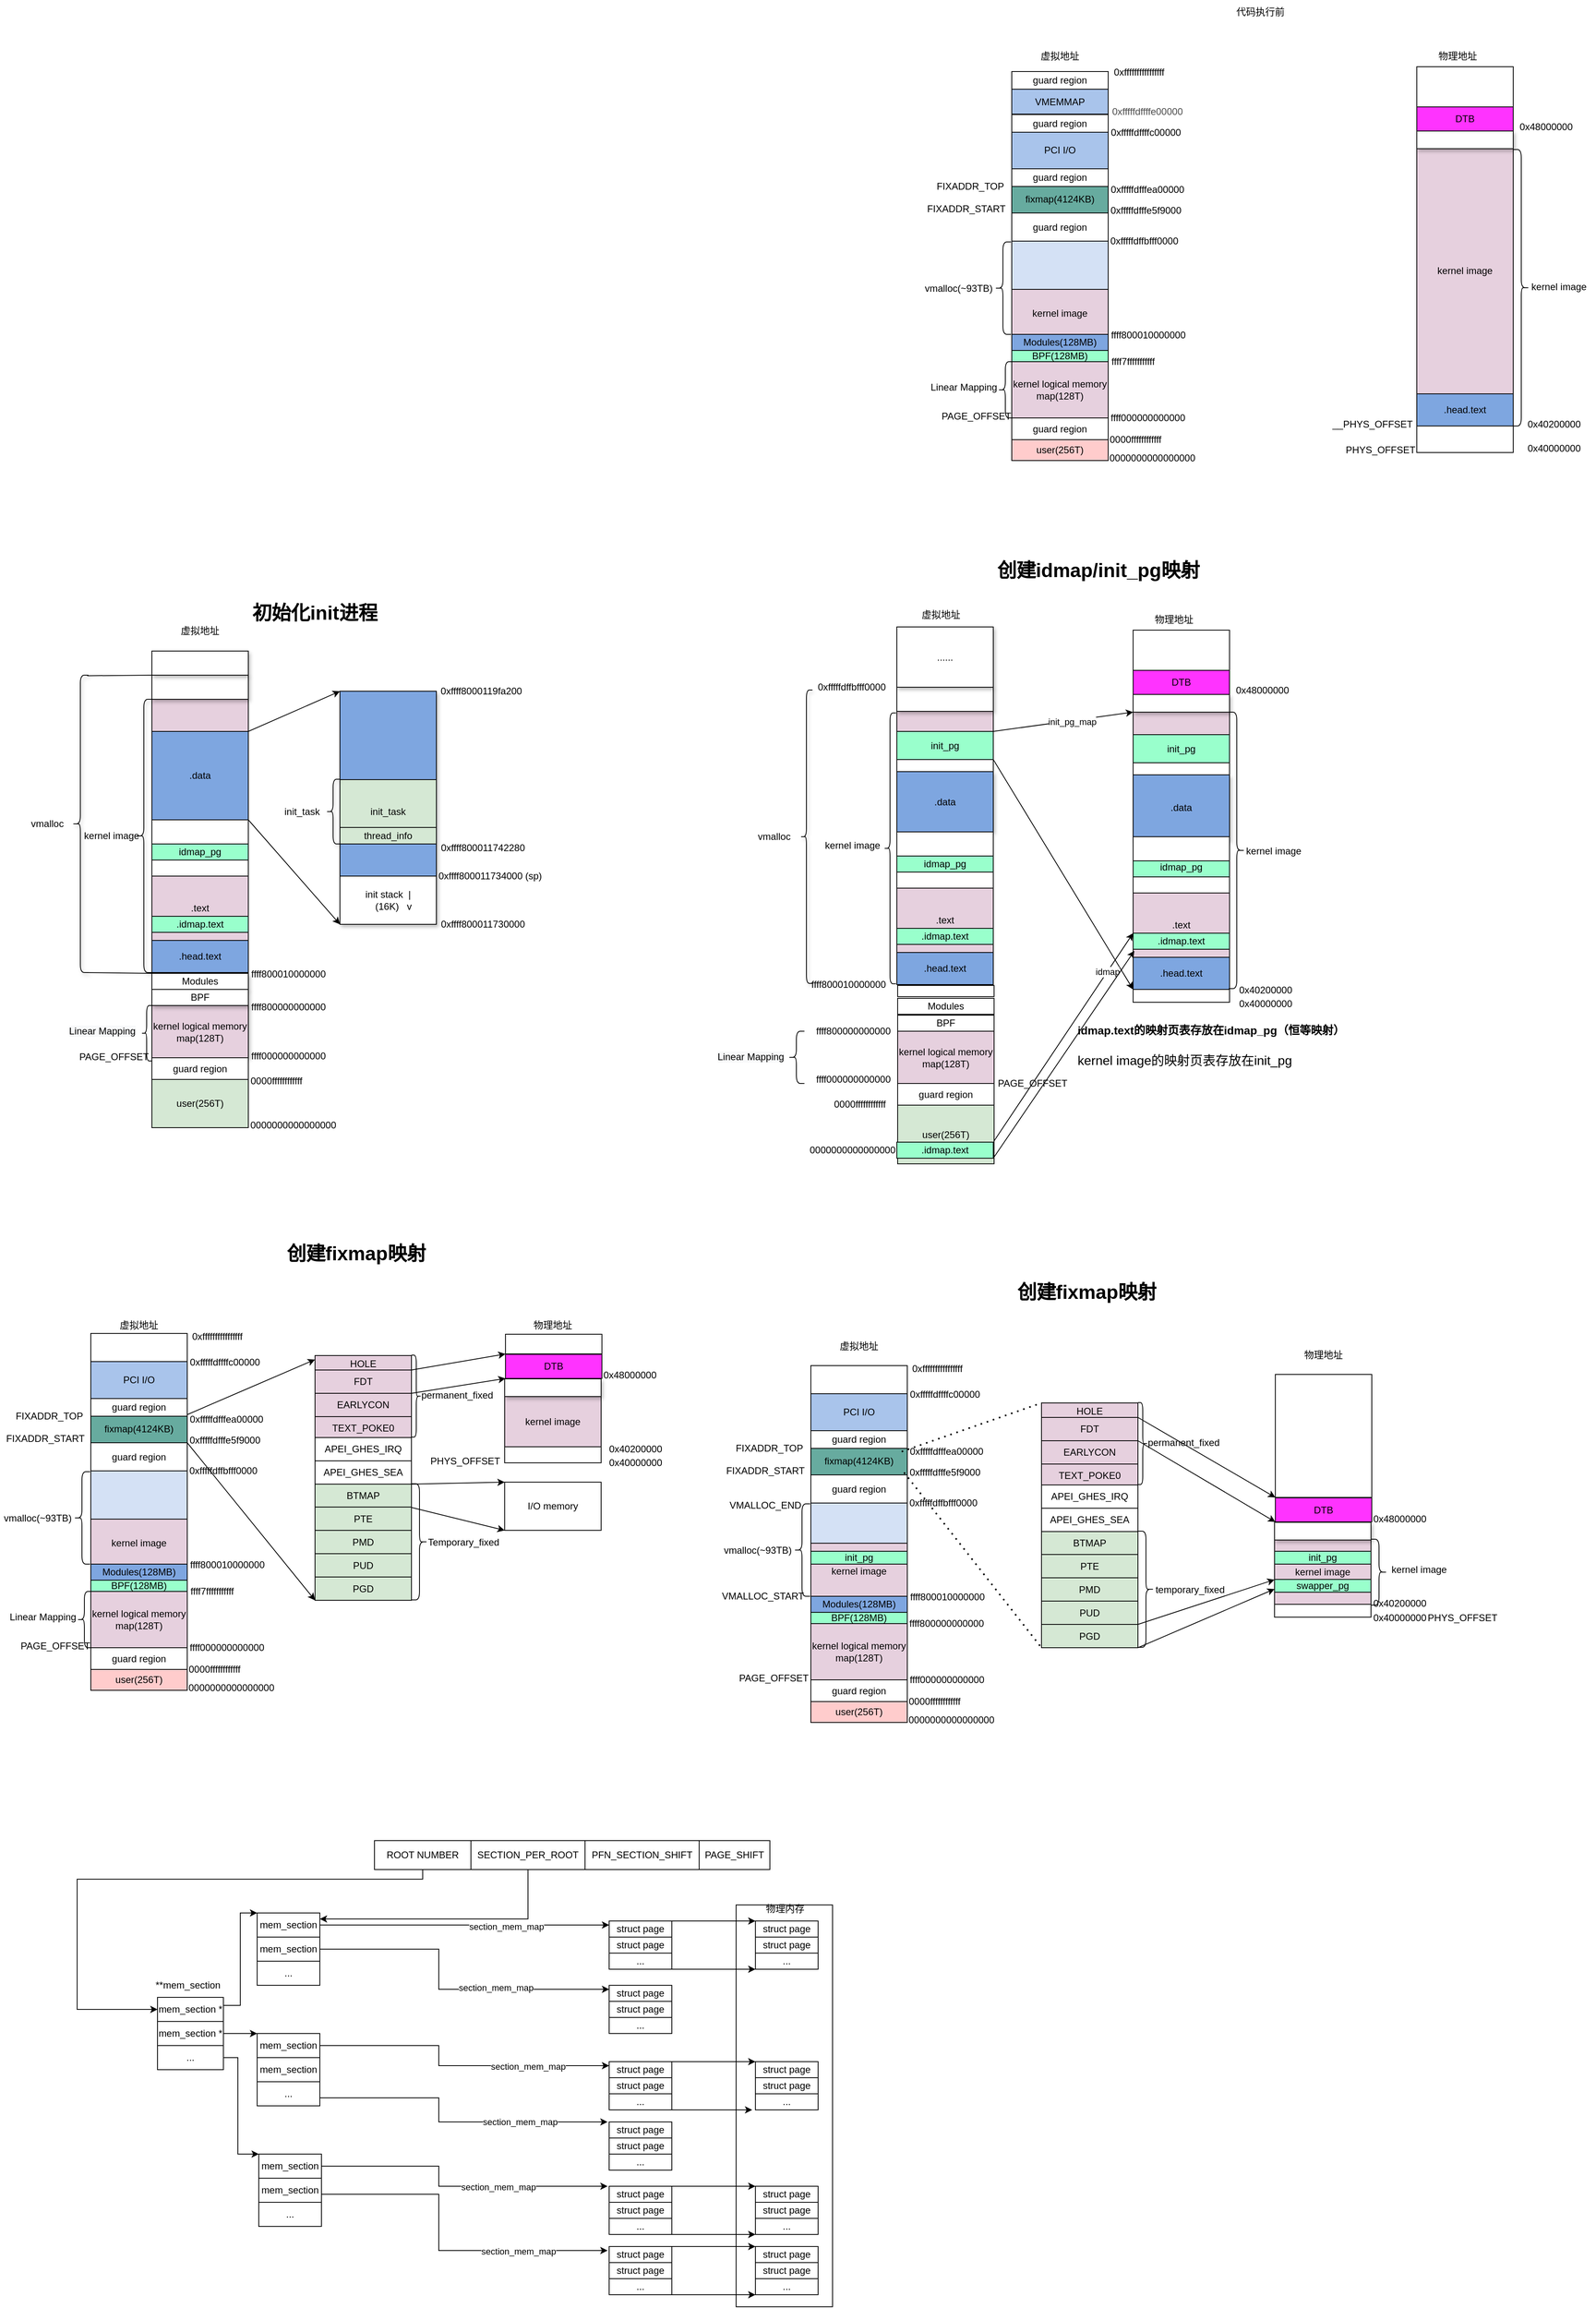 <mxfile version="17.1.2" type="github">
  <diagram id="BfIS2sD1Y3BWhVtZIZhU" name="Page-1">
    <mxGraphModel dx="2581" dy="1690" grid="0" gridSize="10" guides="1" tooltips="1" connect="1" arrows="1" fold="1" page="1" pageScale="1" pageWidth="827" pageHeight="1169" math="0" shadow="0">
      <root>
        <mxCell id="0" />
        <mxCell id="1" parent="0" />
        <mxCell id="rj0G_XkG9gSbn5L0CsvV-96" value="" style="rounded=0;whiteSpace=wrap;html=1;" parent="1" vertex="1">
          <mxGeometry x="80" y="1690" width="120" height="500" as="geometry" />
        </mxCell>
        <mxCell id="Ss7OasY8dbcF1JQ-vaEw-7" value="" style="rounded=0;whiteSpace=wrap;html=1;fillColor=#FFFFFF;" parent="1" vertex="1">
          <mxGeometry x="280" y="405" width="120" height="20" as="geometry" />
        </mxCell>
        <mxCell id="Ss7OasY8dbcF1JQ-vaEw-1" value="idmap_pg" style="rounded=0;whiteSpace=wrap;html=1;fillColor=#99FFCC;" parent="1" vertex="1">
          <mxGeometry x="280" y="385" width="120" height="20" as="geometry" />
        </mxCell>
        <mxCell id="Ss7OasY8dbcF1JQ-vaEw-2" value=".data" style="rounded=0;whiteSpace=wrap;html=1;fillColor=#7EA6E0;shadow=1;" parent="1" vertex="1">
          <mxGeometry x="280" y="280" width="120" height="75" as="geometry" />
        </mxCell>
        <mxCell id="Ss7OasY8dbcF1JQ-vaEw-3" value="虚拟地址" style="text;html=1;strokeColor=none;fillColor=none;align=center;verticalAlign=middle;whiteSpace=wrap;rounded=0;" parent="1" vertex="1">
          <mxGeometry x="300" y="75" width="70" height="20" as="geometry" />
        </mxCell>
        <mxCell id="Ss7OasY8dbcF1JQ-vaEw-4" value="物理地址" style="text;html=1;strokeColor=none;fillColor=none;align=center;verticalAlign=middle;whiteSpace=wrap;rounded=0;" parent="1" vertex="1">
          <mxGeometry x="590" y="81" width="70" height="20" as="geometry" />
        </mxCell>
        <mxCell id="Ss7OasY8dbcF1JQ-vaEw-5" value=".text" style="rounded=0;whiteSpace=wrap;html=1;fillColor=#E6D0DE;" parent="1" vertex="1">
          <mxGeometry x="280" y="425" width="120" height="80" as="geometry" />
        </mxCell>
        <mxCell id="Ss7OasY8dbcF1JQ-vaEw-6" value=".head.text" style="rounded=0;whiteSpace=wrap;html=1;fillColor=#7EA6E0;" parent="1" vertex="1">
          <mxGeometry x="280" y="505" width="120" height="40" as="geometry" />
        </mxCell>
        <mxCell id="Ss7OasY8dbcF1JQ-vaEw-8" value="init_pg" style="rounded=0;whiteSpace=wrap;html=1;fillColor=#99FFCC;" parent="1" vertex="1">
          <mxGeometry x="280" y="230" width="120" height="35" as="geometry" />
        </mxCell>
        <mxCell id="Ss7OasY8dbcF1JQ-vaEw-10" value="" style="rounded=0;whiteSpace=wrap;html=1;fillColor=#FFFFFF;" parent="1" vertex="1">
          <mxGeometry x="280" y="355" width="120" height="30" as="geometry" />
        </mxCell>
        <mxCell id="Ss7OasY8dbcF1JQ-vaEw-18" value="" style="rounded=0;whiteSpace=wrap;html=1;fillColor=#FFFFFF;" parent="1" vertex="1">
          <mxGeometry x="574" y="411" width="120" height="20" as="geometry" />
        </mxCell>
        <mxCell id="Ss7OasY8dbcF1JQ-vaEw-19" value="idmap_pg" style="rounded=0;whiteSpace=wrap;html=1;fillColor=#99FFCC;" parent="1" vertex="1">
          <mxGeometry x="574" y="386" width="120" height="25" as="geometry" />
        </mxCell>
        <mxCell id="Ss7OasY8dbcF1JQ-vaEw-20" value=".data" style="rounded=0;whiteSpace=wrap;html=1;fillColor=#7EA6E0;shadow=1;" parent="1" vertex="1">
          <mxGeometry x="574" y="284" width="120" height="82" as="geometry" />
        </mxCell>
        <mxCell id="Ss7OasY8dbcF1JQ-vaEw-21" value=".text" style="rounded=0;whiteSpace=wrap;html=1;fillColor=#E6D0DE;" parent="1" vertex="1">
          <mxGeometry x="574" y="431" width="120" height="80" as="geometry" />
        </mxCell>
        <mxCell id="Ss7OasY8dbcF1JQ-vaEw-22" value=".head.text" style="rounded=0;whiteSpace=wrap;html=1;fillColor=#7EA6E0;" parent="1" vertex="1">
          <mxGeometry x="574" y="511" width="120" height="40" as="geometry" />
        </mxCell>
        <mxCell id="Ss7OasY8dbcF1JQ-vaEw-23" value="init_pg" style="rounded=0;whiteSpace=wrap;html=1;fillColor=#99FFCC;" parent="1" vertex="1">
          <mxGeometry x="574" y="234" width="120" height="35" as="geometry" />
        </mxCell>
        <mxCell id="Ss7OasY8dbcF1JQ-vaEw-24" value="" style="rounded=0;whiteSpace=wrap;html=1;fillColor=#FFFFFF;" parent="1" vertex="1">
          <mxGeometry x="574" y="361" width="120" height="30" as="geometry" />
        </mxCell>
        <mxCell id="Ss7OasY8dbcF1JQ-vaEw-25" value=".idmap.text" style="rounded=0;whiteSpace=wrap;html=1;fillColor=#99FFCC;" parent="1" vertex="1">
          <mxGeometry x="574" y="481" width="120" height="20" as="geometry" />
        </mxCell>
        <mxCell id="Ss7OasY8dbcF1JQ-vaEw-29" value="" style="endArrow=classic;html=1;exitX=1;exitY=0;exitDx=0;exitDy=0;entryX=0;entryY=0;entryDx=0;entryDy=0;fillColor=#FF3333;" parent="1" source="Ss7OasY8dbcF1JQ-vaEw-8" target="Ss7OasY8dbcF1JQ-vaEw-30" edge="1">
          <mxGeometry width="50" height="50" relative="1" as="geometry">
            <mxPoint x="470" y="335" as="sourcePoint" />
            <mxPoint x="570" y="205" as="targetPoint" />
          </mxGeometry>
        </mxCell>
        <mxCell id="zmt_0xr4Gf3RQSqHWVoz-8" value="init_pg_map" style="edgeLabel;html=1;align=center;verticalAlign=middle;resizable=0;points=[];" parent="Ss7OasY8dbcF1JQ-vaEw-29" vertex="1" connectable="0">
          <mxGeometry x="0.128" y="-1" relative="1" as="geometry">
            <mxPoint as="offset" />
          </mxGeometry>
        </mxCell>
        <mxCell id="Ss7OasY8dbcF1JQ-vaEw-30" value="" style="rounded=0;whiteSpace=wrap;html=1;fillColor=#E6D0DE;" parent="1" vertex="1">
          <mxGeometry x="574" y="206" width="120" height="28" as="geometry" />
        </mxCell>
        <mxCell id="Ss7OasY8dbcF1JQ-vaEw-31" value="" style="rounded=0;whiteSpace=wrap;html=1;fillColor=#E6D0DE;" parent="1" vertex="1">
          <mxGeometry x="280" y="205" width="120" height="25" as="geometry" />
        </mxCell>
        <mxCell id="Ss7OasY8dbcF1JQ-vaEw-32" value="" style="endArrow=classic;html=1;exitX=1;exitY=1;exitDx=0;exitDy=0;entryX=0;entryY=1;entryDx=0;entryDy=0;" parent="1" source="Ss7OasY8dbcF1JQ-vaEw-8" target="Ss7OasY8dbcF1JQ-vaEw-22" edge="1">
          <mxGeometry width="50" height="50" relative="1" as="geometry">
            <mxPoint x="430" y="635" as="sourcePoint" />
            <mxPoint x="480" y="585" as="targetPoint" />
          </mxGeometry>
        </mxCell>
        <mxCell id="Ss7OasY8dbcF1JQ-vaEw-33" value="" style="rounded=0;whiteSpace=wrap;html=1;shadow=1;fillColor=#FFFFFF;" parent="1" vertex="1">
          <mxGeometry x="280" y="175" width="120" height="30" as="geometry" />
        </mxCell>
        <mxCell id="Ss7OasY8dbcF1JQ-vaEw-34" value="kernel logical memory map(128T)" style="rounded=0;whiteSpace=wrap;html=1;shadow=0;fillColor=#E6D0DE;" parent="1" vertex="1">
          <mxGeometry x="281" y="603" width="120" height="65" as="geometry" />
        </mxCell>
        <mxCell id="Ss7OasY8dbcF1JQ-vaEw-35" value="" style="rounded=0;whiteSpace=wrap;html=1;shadow=1;fillColor=#FFFFFF;" parent="1" vertex="1">
          <mxGeometry x="574" y="184" width="120" height="22" as="geometry" />
        </mxCell>
        <mxCell id="Ss7OasY8dbcF1JQ-vaEw-36" value="ffff800010000000" style="text;html=1;strokeColor=none;fillColor=none;align=center;verticalAlign=middle;whiteSpace=wrap;rounded=0;shadow=1;" parent="1" vertex="1">
          <mxGeometry x="170" y="535" width="100" height="20" as="geometry" />
        </mxCell>
        <mxCell id="Ss7OasY8dbcF1JQ-vaEw-38" value="" style="shape=curlyBracket;whiteSpace=wrap;html=1;rounded=1;shadow=1;fillColor=#FFFFFF;size=0;" parent="1" vertex="1">
          <mxGeometry x="130" y="325" height="120" as="geometry" />
        </mxCell>
        <mxCell id="Ss7OasY8dbcF1JQ-vaEw-44" value="0000000000000000" style="text;html=1;strokeColor=none;fillColor=none;align=center;verticalAlign=middle;whiteSpace=wrap;rounded=0;shadow=1;" parent="1" vertex="1">
          <mxGeometry x="175" y="741" width="100" height="20" as="geometry" />
        </mxCell>
        <mxCell id="Ss7OasY8dbcF1JQ-vaEw-45" value="ffff800000000000" style="text;html=1;strokeColor=none;fillColor=none;align=center;verticalAlign=middle;whiteSpace=wrap;rounded=0;shadow=1;" parent="1" vertex="1">
          <mxGeometry x="176" y="593" width="100" height="20" as="geometry" />
        </mxCell>
        <mxCell id="Ss7OasY8dbcF1JQ-vaEw-46" value="ffff000000000000" style="text;html=1;strokeColor=none;fillColor=none;align=center;verticalAlign=middle;whiteSpace=wrap;rounded=0;shadow=1;" parent="1" vertex="1">
          <mxGeometry x="171" y="653" width="110" height="20" as="geometry" />
        </mxCell>
        <mxCell id="Ss7OasY8dbcF1JQ-vaEw-48" value="BPF" style="rounded=0;whiteSpace=wrap;html=1;shadow=0;fillColor=#FFFFFF;" parent="1" vertex="1">
          <mxGeometry x="281" y="583" width="120" height="20" as="geometry" />
        </mxCell>
        <mxCell id="Ss7OasY8dbcF1JQ-vaEw-49" value="Modules" style="rounded=0;whiteSpace=wrap;html=1;shadow=0;fillColor=#FFFFFF;" parent="1" vertex="1">
          <mxGeometry x="281" y="562" width="120" height="20" as="geometry" />
        </mxCell>
        <mxCell id="Ss7OasY8dbcF1JQ-vaEw-51" value="" style="shape=curlyBracket;whiteSpace=wrap;html=1;rounded=1;shadow=1;fillColor=#FFFFFF;" parent="1" vertex="1">
          <mxGeometry x="160" y="178.5" width="15" height="365" as="geometry" />
        </mxCell>
        <mxCell id="Ss7OasY8dbcF1JQ-vaEw-52" value="vmalloc" style="text;html=1;strokeColor=none;fillColor=none;align=center;verticalAlign=middle;whiteSpace=wrap;rounded=0;shadow=1;" parent="1" vertex="1">
          <mxGeometry x="95.5" y="351" width="63" height="20" as="geometry" />
        </mxCell>
        <mxCell id="Ss7OasY8dbcF1JQ-vaEw-53" value="......" style="rounded=0;whiteSpace=wrap;html=1;shadow=1;fillColor=#FFFFFF;" parent="1" vertex="1">
          <mxGeometry x="280" y="100" width="120" height="75" as="geometry" />
        </mxCell>
        <mxCell id="Ss7OasY8dbcF1JQ-vaEw-59" value=".idmap.text" style="rounded=0;whiteSpace=wrap;html=1;fillColor=#99FFCC;" parent="1" vertex="1">
          <mxGeometry x="280" y="475" width="120" height="20" as="geometry" />
        </mxCell>
        <mxCell id="zmt_0xr4Gf3RQSqHWVoz-2" value="" style="endArrow=classic;html=1;entryX=0;entryY=0;entryDx=0;entryDy=0;exitX=1;exitY=0;exitDx=0;exitDy=0;" parent="1" source="h1nygtU6jxL2XphqunPl-181" target="Ss7OasY8dbcF1JQ-vaEw-25" edge="1">
          <mxGeometry width="50" height="50" relative="1" as="geometry">
            <mxPoint x="400" y="387.5" as="sourcePoint" />
            <mxPoint x="450" y="337.5" as="targetPoint" />
          </mxGeometry>
        </mxCell>
        <mxCell id="zmt_0xr4Gf3RQSqHWVoz-7" value="idmap" style="edgeLabel;html=1;align=center;verticalAlign=middle;resizable=0;points=[];" parent="zmt_0xr4Gf3RQSqHWVoz-2" vertex="1" connectable="0">
          <mxGeometry x="0.633" relative="1" as="geometry">
            <mxPoint as="offset" />
          </mxGeometry>
        </mxCell>
        <mxCell id="zmt_0xr4Gf3RQSqHWVoz-3" value="" style="endArrow=classic;html=1;exitX=1;exitY=1;exitDx=0;exitDy=0;entryX=0.013;entryY=0.9;entryDx=0;entryDy=0;entryPerimeter=0;" parent="1" source="h1nygtU6jxL2XphqunPl-181" target="Ss7OasY8dbcF1JQ-vaEw-21" edge="1">
          <mxGeometry width="50" height="50" relative="1" as="geometry">
            <mxPoint x="440" y="575" as="sourcePoint" />
            <mxPoint x="490" y="525" as="targetPoint" />
          </mxGeometry>
        </mxCell>
        <mxCell id="zmt_0xr4Gf3RQSqHWVoz-11" value="PAGE_OFFSET" style="text;html=1;strokeColor=none;fillColor=none;align=center;verticalAlign=middle;whiteSpace=wrap;rounded=0;shadow=1;" parent="1" vertex="1">
          <mxGeometry x="399" y="658" width="100" height="20" as="geometry" />
        </mxCell>
        <mxCell id="zmt_0xr4Gf3RQSqHWVoz-12" value="" style="rounded=0;whiteSpace=wrap;html=1;fillColor=#FFFFFF;" parent="1" vertex="1">
          <mxGeometry x="-647" y="390" width="120" height="20" as="geometry" />
        </mxCell>
        <mxCell id="zmt_0xr4Gf3RQSqHWVoz-13" value="idmap_pg" style="rounded=0;whiteSpace=wrap;html=1;fillColor=#99FFCC;" parent="1" vertex="1">
          <mxGeometry x="-647" y="370" width="120" height="20" as="geometry" />
        </mxCell>
        <mxCell id="zmt_0xr4Gf3RQSqHWVoz-14" value=".data" style="rounded=0;whiteSpace=wrap;html=1;fillColor=#7EA6E0;shadow=0;" parent="1" vertex="1">
          <mxGeometry x="-647" y="230" width="120" height="110" as="geometry" />
        </mxCell>
        <mxCell id="zmt_0xr4Gf3RQSqHWVoz-15" value="虚拟地址" style="text;html=1;strokeColor=none;fillColor=none;align=center;verticalAlign=middle;whiteSpace=wrap;rounded=0;" parent="1" vertex="1">
          <mxGeometry x="-622" y="95" width="70" height="20" as="geometry" />
        </mxCell>
        <mxCell id="zmt_0xr4Gf3RQSqHWVoz-16" value=".text" style="rounded=0;whiteSpace=wrap;html=1;fillColor=#E6D0DE;" parent="1" vertex="1">
          <mxGeometry x="-647" y="410" width="120" height="80" as="geometry" />
        </mxCell>
        <mxCell id="zmt_0xr4Gf3RQSqHWVoz-17" value=".head.text" style="rounded=0;whiteSpace=wrap;html=1;fillColor=#7EA6E0;" parent="1" vertex="1">
          <mxGeometry x="-647" y="490" width="120" height="40" as="geometry" />
        </mxCell>
        <mxCell id="zmt_0xr4Gf3RQSqHWVoz-19" value="" style="rounded=0;whiteSpace=wrap;html=1;fillColor=#FFFFFF;" parent="1" vertex="1">
          <mxGeometry x="-647" y="340" width="120" height="30" as="geometry" />
        </mxCell>
        <mxCell id="zmt_0xr4Gf3RQSqHWVoz-21" value="" style="rounded=0;whiteSpace=wrap;html=1;fillColor=#E6D0DE;" parent="1" vertex="1">
          <mxGeometry x="-647" y="190" width="120" height="40" as="geometry" />
        </mxCell>
        <mxCell id="zmt_0xr4Gf3RQSqHWVoz-22" value="" style="rounded=0;whiteSpace=wrap;html=1;shadow=1;fillColor=#FFFFFF;" parent="1" vertex="1">
          <mxGeometry x="-647" y="160" width="120" height="30" as="geometry" />
        </mxCell>
        <mxCell id="zmt_0xr4Gf3RQSqHWVoz-24" value="ffff800010000000" style="text;html=1;strokeColor=none;fillColor=none;align=center;verticalAlign=middle;whiteSpace=wrap;rounded=0;shadow=1;" parent="1" vertex="1">
          <mxGeometry x="-527" y="522" width="100" height="20" as="geometry" />
        </mxCell>
        <mxCell id="zmt_0xr4Gf3RQSqHWVoz-25" value="" style="shape=curlyBracket;whiteSpace=wrap;html=1;rounded=1;shadow=1;fillColor=#FFFFFF;size=0;" parent="1" vertex="1">
          <mxGeometry x="-797" y="310" height="120" as="geometry" />
        </mxCell>
        <mxCell id="zmt_0xr4Gf3RQSqHWVoz-26" value="" style="shape=curlyBracket;whiteSpace=wrap;html=1;rounded=1;shadow=1;fillColor=#FFFFFF;" parent="1" vertex="1">
          <mxGeometry x="-667" y="190" width="20" height="340" as="geometry" />
        </mxCell>
        <mxCell id="zmt_0xr4Gf3RQSqHWVoz-27" value="kernel image" style="text;html=1;strokeColor=none;fillColor=none;align=center;verticalAlign=middle;whiteSpace=wrap;rounded=0;shadow=1;" parent="1" vertex="1">
          <mxGeometry x="-737" y="350" width="80" height="20" as="geometry" />
        </mxCell>
        <mxCell id="zmt_0xr4Gf3RQSqHWVoz-33" value="Modules" style="rounded=0;whiteSpace=wrap;html=1;shadow=1;fillColor=#FFFFFF;" parent="1" vertex="1">
          <mxGeometry x="-647" y="531" width="120" height="20" as="geometry" />
        </mxCell>
        <mxCell id="zmt_0xr4Gf3RQSqHWVoz-35" value="" style="shape=curlyBracket;whiteSpace=wrap;html=1;rounded=1;shadow=1;fillColor=#FFFFFF;" parent="1" vertex="1">
          <mxGeometry x="-746" y="160" width="20" height="370" as="geometry" />
        </mxCell>
        <mxCell id="zmt_0xr4Gf3RQSqHWVoz-36" value="" style="rounded=0;whiteSpace=wrap;html=1;shadow=1;fillColor=#FFFFFF;" parent="1" vertex="1">
          <mxGeometry x="-647" y="130" width="120" height="30" as="geometry" />
        </mxCell>
        <mxCell id="zmt_0xr4Gf3RQSqHWVoz-37" value=".idmap.text" style="rounded=0;whiteSpace=wrap;html=1;fillColor=#99FFCC;" parent="1" vertex="1">
          <mxGeometry x="-647" y="460" width="120" height="20" as="geometry" />
        </mxCell>
        <mxCell id="zmt_0xr4Gf3RQSqHWVoz-39" value="" style="endArrow=none;html=1;entryX=0;entryY=0;entryDx=0;entryDy=0;exitX=0.925;exitY=0.002;exitDx=0;exitDy=0;exitPerimeter=0;" parent="1" source="zmt_0xr4Gf3RQSqHWVoz-35" target="zmt_0xr4Gf3RQSqHWVoz-22" edge="1">
          <mxGeometry width="50" height="50" relative="1" as="geometry">
            <mxPoint x="-837" y="310" as="sourcePoint" />
            <mxPoint x="-787" y="260" as="targetPoint" />
          </mxGeometry>
        </mxCell>
        <mxCell id="zmt_0xr4Gf3RQSqHWVoz-41" value="vmalloc" style="text;html=1;strokeColor=none;fillColor=none;align=center;verticalAlign=middle;whiteSpace=wrap;rounded=0;shadow=1;" parent="1" vertex="1">
          <mxGeometry x="-817" y="335" width="80" height="20" as="geometry" />
        </mxCell>
        <mxCell id="zmt_0xr4Gf3RQSqHWVoz-42" value="" style="rounded=0;whiteSpace=wrap;html=1;fillColor=#7EA6E0;shadow=1;" parent="1" vertex="1">
          <mxGeometry x="-413" y="180" width="120" height="290" as="geometry" />
        </mxCell>
        <mxCell id="zmt_0xr4Gf3RQSqHWVoz-43" value="0xffff800011730000" style="text;html=1;strokeColor=none;fillColor=none;align=center;verticalAlign=middle;whiteSpace=wrap;rounded=0;" parent="1" vertex="1">
          <mxGeometry x="-290" y="460" width="110" height="20" as="geometry" />
        </mxCell>
        <mxCell id="zmt_0xr4Gf3RQSqHWVoz-44" value="0xffff8000119fa200" style="text;html=1;strokeColor=none;fillColor=none;align=center;verticalAlign=middle;whiteSpace=wrap;rounded=0;" parent="1" vertex="1">
          <mxGeometry x="-290" y="170" width="106" height="20" as="geometry" />
        </mxCell>
        <mxCell id="zmt_0xr4Gf3RQSqHWVoz-45" value="init_task" style="rounded=0;whiteSpace=wrap;html=1;fillColor=#D5E8D4;" parent="1" vertex="1">
          <mxGeometry x="-413" y="290" width="120" height="80" as="geometry" />
        </mxCell>
        <mxCell id="zmt_0xr4Gf3RQSqHWVoz-46" value="0xffff800011742280" style="text;html=1;strokeColor=none;fillColor=none;align=center;verticalAlign=middle;whiteSpace=wrap;rounded=0;" parent="1" vertex="1">
          <mxGeometry x="-290" y="365" width="110" height="20" as="geometry" />
        </mxCell>
        <mxCell id="zmt_0xr4Gf3RQSqHWVoz-48" value="init stack&amp;nbsp; |&lt;br&gt;&amp;nbsp; &amp;nbsp; (16K)&amp;nbsp; &amp;nbsp;v" style="rounded=0;whiteSpace=wrap;html=1;" parent="1" vertex="1">
          <mxGeometry x="-413" y="410" width="120" height="60" as="geometry" />
        </mxCell>
        <mxCell id="zmt_0xr4Gf3RQSqHWVoz-52" value="0xffff800011734000 (sp)" style="text;html=1;strokeColor=none;fillColor=none;align=center;verticalAlign=middle;whiteSpace=wrap;rounded=0;" parent="1" vertex="1">
          <mxGeometry x="-292" y="400" width="132" height="20" as="geometry" />
        </mxCell>
        <mxCell id="h1nygtU6jxL2XphqunPl-1" value="" style="endArrow=classic;html=1;exitX=1;exitY=1;exitDx=0;exitDy=0;entryX=0;entryY=1;entryDx=0;entryDy=0;" parent="1" source="zmt_0xr4Gf3RQSqHWVoz-14" target="zmt_0xr4Gf3RQSqHWVoz-42" edge="1">
          <mxGeometry width="50" height="50" relative="1" as="geometry">
            <mxPoint x="-420" y="560" as="sourcePoint" />
            <mxPoint x="-370" y="510" as="targetPoint" />
          </mxGeometry>
        </mxCell>
        <mxCell id="h1nygtU6jxL2XphqunPl-2" value="" style="endArrow=classic;html=1;exitX=1;exitY=1;exitDx=0;exitDy=0;entryX=0;entryY=0;entryDx=0;entryDy=0;" parent="1" source="zmt_0xr4Gf3RQSqHWVoz-21" target="zmt_0xr4Gf3RQSqHWVoz-42" edge="1">
          <mxGeometry width="50" height="50" relative="1" as="geometry">
            <mxPoint x="-390" y="130" as="sourcePoint" />
            <mxPoint x="-340" y="80" as="targetPoint" />
          </mxGeometry>
        </mxCell>
        <mxCell id="h1nygtU6jxL2XphqunPl-50" value="0x40000000" style="text;html=1;strokeColor=none;fillColor=none;align=center;verticalAlign=middle;whiteSpace=wrap;rounded=0;" parent="1" vertex="1">
          <mxGeometry x="694" y="559" width="90" height="20" as="geometry" />
        </mxCell>
        <mxCell id="h1nygtU6jxL2XphqunPl-51" value="0x48000000" style="text;html=1;strokeColor=none;fillColor=none;align=center;verticalAlign=middle;whiteSpace=wrap;rounded=0;" parent="1" vertex="1">
          <mxGeometry x="700" y="169" width="70" height="20" as="geometry" />
        </mxCell>
        <mxCell id="h1nygtU6jxL2XphqunPl-52" value="DTB" style="rounded=0;whiteSpace=wrap;html=1;fillColor=#FF33FF;" parent="1" vertex="1">
          <mxGeometry x="574" y="154" width="120" height="30" as="geometry" />
        </mxCell>
        <mxCell id="h1nygtU6jxL2XphqunPl-53" value="" style="rounded=0;whiteSpace=wrap;html=1;fillColor=#FFFFFF;" parent="1" vertex="1">
          <mxGeometry x="574" y="104" width="120" height="50" as="geometry" />
        </mxCell>
        <mxCell id="h1nygtU6jxL2XphqunPl-54" value="物理地址" style="text;html=1;strokeColor=none;fillColor=none;align=center;verticalAlign=middle;whiteSpace=wrap;rounded=0;" parent="1" vertex="1">
          <mxGeometry x="943" y="-620" width="70" height="20" as="geometry" />
        </mxCell>
        <mxCell id="h1nygtU6jxL2XphqunPl-58" value="kernel image" style="rounded=0;whiteSpace=wrap;html=1;fillColor=#E6D0DE;" parent="1" vertex="1">
          <mxGeometry x="927" y="-497" width="120" height="307" as="geometry" />
        </mxCell>
        <mxCell id="h1nygtU6jxL2XphqunPl-59" value=".head.text" style="rounded=0;whiteSpace=wrap;html=1;fillColor=#7EA6E0;" parent="1" vertex="1">
          <mxGeometry x="927" y="-190" width="120" height="40" as="geometry" />
        </mxCell>
        <mxCell id="h1nygtU6jxL2XphqunPl-64" value="" style="rounded=0;whiteSpace=wrap;html=1;shadow=1;fillColor=#FFFFFF;" parent="1" vertex="1">
          <mxGeometry x="927" y="-517" width="120" height="22" as="geometry" />
        </mxCell>
        <mxCell id="h1nygtU6jxL2XphqunPl-66" value="0x40000000" style="text;html=1;strokeColor=none;fillColor=none;align=center;verticalAlign=middle;whiteSpace=wrap;rounded=0;" parent="1" vertex="1">
          <mxGeometry x="1053" y="-132.5" width="90" height="20" as="geometry" />
        </mxCell>
        <mxCell id="h1nygtU6jxL2XphqunPl-67" value="0x48000000" style="text;html=1;strokeColor=none;fillColor=none;align=center;verticalAlign=middle;whiteSpace=wrap;rounded=0;" parent="1" vertex="1">
          <mxGeometry x="1053" y="-532" width="70" height="20" as="geometry" />
        </mxCell>
        <mxCell id="h1nygtU6jxL2XphqunPl-68" value="DTB" style="rounded=0;whiteSpace=wrap;html=1;fillColor=#FF33FF;" parent="1" vertex="1">
          <mxGeometry x="927" y="-547" width="120" height="30" as="geometry" />
        </mxCell>
        <mxCell id="h1nygtU6jxL2XphqunPl-69" value="" style="rounded=0;whiteSpace=wrap;html=1;fillColor=#FFFFFF;" parent="1" vertex="1">
          <mxGeometry x="927" y="-597" width="120" height="50" as="geometry" />
        </mxCell>
        <mxCell id="h1nygtU6jxL2XphqunPl-70" value="" style="endArrow=none;html=1;fillColor=#FF3333;exitX=0.75;exitY=1;exitDx=0;exitDy=0;entryX=0;entryY=0;entryDx=0;entryDy=0;" parent="1" source="zmt_0xr4Gf3RQSqHWVoz-35" target="zmt_0xr4Gf3RQSqHWVoz-33" edge="1">
          <mxGeometry width="50" height="50" relative="1" as="geometry">
            <mxPoint x="-840" y="610" as="sourcePoint" />
            <mxPoint x="-790" y="560" as="targetPoint" />
          </mxGeometry>
        </mxCell>
        <mxCell id="h1nygtU6jxL2XphqunPl-72" value="" style="rounded=0;whiteSpace=wrap;html=1;fillColor=#FFFFFF;" parent="1" vertex="1">
          <mxGeometry x="280" y="265" width="120" height="15" as="geometry" />
        </mxCell>
        <mxCell id="h1nygtU6jxL2XphqunPl-73" value="" style="rounded=0;whiteSpace=wrap;html=1;fillColor=#FFFFFF;" parent="1" vertex="1">
          <mxGeometry x="574" y="269" width="120" height="15" as="geometry" />
        </mxCell>
        <mxCell id="h1nygtU6jxL2XphqunPl-74" value="thread_info" style="rounded=0;whiteSpace=wrap;html=1;fillColor=#D5E8D4;" parent="1" vertex="1">
          <mxGeometry x="-413" y="349.5" width="120" height="20.5" as="geometry" />
        </mxCell>
        <mxCell id="h1nygtU6jxL2XphqunPl-76" value="" style="shape=curlyBracket;whiteSpace=wrap;html=1;rounded=1;shadow=1;strokeColor=#000000;fillColor=#D5E8D4;" parent="1" vertex="1">
          <mxGeometry x="-430" y="289.5" width="17" height="80.5" as="geometry" />
        </mxCell>
        <mxCell id="h1nygtU6jxL2XphqunPl-77" value="init_task" style="text;html=1;strokeColor=none;fillColor=none;align=center;verticalAlign=middle;whiteSpace=wrap;rounded=0;shadow=1;" parent="1" vertex="1">
          <mxGeometry x="-480" y="319.75" width="40" height="20" as="geometry" />
        </mxCell>
        <mxCell id="h1nygtU6jxL2XphqunPl-81" value="虚拟地址" style="text;html=1;strokeColor=none;fillColor=none;align=center;verticalAlign=middle;whiteSpace=wrap;rounded=0;" parent="1" vertex="1">
          <mxGeometry x="-698" y="959" width="70" height="20" as="geometry" />
        </mxCell>
        <mxCell id="h1nygtU6jxL2XphqunPl-85" value="kernel image" style="rounded=0;whiteSpace=wrap;html=1;fillColor=#E6D0DE;" parent="1" vertex="1">
          <mxGeometry x="-723" y="1210" width="120" height="60" as="geometry" />
        </mxCell>
        <mxCell id="h1nygtU6jxL2XphqunPl-86" value="" style="rounded=0;whiteSpace=wrap;html=1;shadow=0;fillColor=#D4E1F5;" parent="1" vertex="1">
          <mxGeometry x="-723" y="1150" width="120" height="60" as="geometry" />
        </mxCell>
        <mxCell id="h1nygtU6jxL2XphqunPl-87" value="kernel logical memory map(128T)" style="rounded=0;whiteSpace=wrap;html=1;shadow=0;fillColor=#E6D0DE;" parent="1" vertex="1">
          <mxGeometry x="-723" y="1300" width="120" height="70" as="geometry" />
        </mxCell>
        <mxCell id="h1nygtU6jxL2XphqunPl-88" value="ffff800010000000" style="text;html=1;strokeColor=none;fillColor=none;align=center;verticalAlign=middle;whiteSpace=wrap;rounded=0;shadow=1;" parent="1" vertex="1">
          <mxGeometry x="-603" y="1257" width="100" height="20" as="geometry" />
        </mxCell>
        <mxCell id="h1nygtU6jxL2XphqunPl-89" value="" style="shape=curlyBracket;whiteSpace=wrap;html=1;rounded=1;shadow=1;fillColor=#FFFFFF;size=0;" parent="1" vertex="1">
          <mxGeometry x="-769" y="915" height="120" as="geometry" />
        </mxCell>
        <mxCell id="h1nygtU6jxL2XphqunPl-92" value="0000000000000000" style="text;html=1;strokeColor=none;fillColor=none;align=center;verticalAlign=middle;whiteSpace=wrap;rounded=0;shadow=1;" parent="1" vertex="1">
          <mxGeometry x="-598" y="1410" width="100" height="20" as="geometry" />
        </mxCell>
        <mxCell id="h1nygtU6jxL2XphqunPl-93" value="ffff7fffffffffff" style="text;html=1;strokeColor=none;fillColor=none;align=center;verticalAlign=middle;whiteSpace=wrap;rounded=0;shadow=1;" parent="1" vertex="1">
          <mxGeometry x="-604" y="1290" width="64" height="20" as="geometry" />
        </mxCell>
        <mxCell id="h1nygtU6jxL2XphqunPl-94" value="ffff000000000000" style="text;html=1;strokeColor=none;fillColor=none;align=center;verticalAlign=middle;whiteSpace=wrap;rounded=0;shadow=1;" parent="1" vertex="1">
          <mxGeometry x="-603" y="1360" width="99" height="20" as="geometry" />
        </mxCell>
        <mxCell id="h1nygtU6jxL2XphqunPl-96" value="BPF(128MB)" style="rounded=0;whiteSpace=wrap;html=1;shadow=0;fillColor=#99FFCC;" parent="1" vertex="1">
          <mxGeometry x="-723" y="1286" width="120" height="14" as="geometry" />
        </mxCell>
        <mxCell id="h1nygtU6jxL2XphqunPl-97" value="Modules(128MB)" style="rounded=0;whiteSpace=wrap;html=1;shadow=0;fillColor=#7EA6E0;" parent="1" vertex="1">
          <mxGeometry x="-723" y="1266" width="120" height="20" as="geometry" />
        </mxCell>
        <mxCell id="h1nygtU6jxL2XphqunPl-98" value="" style="shape=curlyBracket;whiteSpace=wrap;html=1;rounded=1;shadow=0;fillColor=#FFFFFF;" parent="1" vertex="1">
          <mxGeometry x="-744" y="1151" width="20" height="115" as="geometry" />
        </mxCell>
        <mxCell id="h1nygtU6jxL2XphqunPl-99" value="guard region" style="rounded=0;whiteSpace=wrap;html=1;shadow=0;fillColor=#FFFFFF;" parent="1" vertex="1">
          <mxGeometry x="-723" y="1115" width="120" height="35" as="geometry" />
        </mxCell>
        <mxCell id="h1nygtU6jxL2XphqunPl-102" value="PAGE_OFFSET" style="text;html=1;strokeColor=none;fillColor=none;align=center;verticalAlign=middle;whiteSpace=wrap;rounded=0;shadow=1;" parent="1" vertex="1">
          <mxGeometry x="-817" y="1358" width="100" height="20" as="geometry" />
        </mxCell>
        <mxCell id="h1nygtU6jxL2XphqunPl-103" value="vmalloc(~93TB)" style="text;html=1;strokeColor=none;fillColor=none;align=center;verticalAlign=middle;whiteSpace=wrap;rounded=0;shadow=1;" parent="1" vertex="1">
          <mxGeometry x="-829.5" y="1198.5" width="80" height="20" as="geometry" />
        </mxCell>
        <mxCell id="h1nygtU6jxL2XphqunPl-111" value="0xfffffdffbfff0000" style="text;html=1;strokeColor=none;fillColor=none;align=center;verticalAlign=middle;whiteSpace=wrap;rounded=0;shadow=1;" parent="1" vertex="1">
          <mxGeometry x="-600" y="1140" width="84" height="20" as="geometry" />
        </mxCell>
        <mxCell id="h1nygtU6jxL2XphqunPl-115" value="fixmap(4124KB)" style="rounded=0;whiteSpace=wrap;html=1;shadow=0;strokeColor=#000000;fillColor=#67AB9F;" parent="1" vertex="1">
          <mxGeometry x="-723" y="1080" width="120" height="35" as="geometry" />
        </mxCell>
        <mxCell id="h1nygtU6jxL2XphqunPl-116" value="&lt;div style=&quot;text-align: left ; line-height: 1.75&quot;&gt;&lt;font style=&quot;font-size: 12px&quot;&gt;0xfffffdfffe5f9000&lt;/font&gt;&lt;/div&gt;" style="text;html=1;strokeColor=none;fillColor=none;align=center;verticalAlign=middle;whiteSpace=wrap;rounded=0;shadow=0;" parent="1" vertex="1">
          <mxGeometry x="-607" y="1102" width="102" height="20" as="geometry" />
        </mxCell>
        <mxCell id="h1nygtU6jxL2XphqunPl-117" value="&lt;div style=&quot;text-align: left ; line-height: 1.75&quot;&gt;&lt;font style=&quot;font-size: 12px&quot;&gt;0xfffffdfffea00000&lt;/font&gt;&lt;/div&gt;" style="text;html=1;strokeColor=none;fillColor=none;align=center;verticalAlign=middle;whiteSpace=wrap;rounded=0;shadow=0;" parent="1" vertex="1">
          <mxGeometry x="-610" y="1076" width="112" height="20" as="geometry" />
        </mxCell>
        <mxCell id="h1nygtU6jxL2XphqunPl-118" value="PCI I/O" style="rounded=0;whiteSpace=wrap;html=1;shadow=0;strokeColor=#000000;fillColor=#A9C4EB;" parent="1" vertex="1">
          <mxGeometry x="-723" y="1014" width="120" height="46" as="geometry" />
        </mxCell>
        <mxCell id="h1nygtU6jxL2XphqunPl-119" value="&lt;div style=&quot;text-align: left ; line-height: 1.75&quot;&gt;&lt;font style=&quot;font-size: 12px&quot;&gt;FIXADDR_START&lt;/font&gt;&lt;/div&gt;" style="text;html=1;strokeColor=none;fillColor=none;align=center;verticalAlign=middle;whiteSpace=wrap;rounded=0;shadow=0;" parent="1" vertex="1">
          <mxGeometry x="-836" y="1100" width="113" height="20" as="geometry" />
        </mxCell>
        <mxCell id="h1nygtU6jxL2XphqunPl-120" value="&lt;div style=&quot;text-align: left ; line-height: 1.75&quot;&gt;&lt;font style=&quot;font-size: 12px&quot;&gt;FIXADDR_TOP&lt;/font&gt;&lt;/div&gt;" style="text;html=1;strokeColor=none;fillColor=none;align=center;verticalAlign=middle;whiteSpace=wrap;rounded=0;shadow=0;" parent="1" vertex="1">
          <mxGeometry x="-826" y="1072" width="103" height="20" as="geometry" />
        </mxCell>
        <mxCell id="h1nygtU6jxL2XphqunPl-124" value="0xfffffdffffc00000" style="text;html=1;strokeColor=none;fillColor=none;align=center;verticalAlign=middle;whiteSpace=wrap;rounded=0;shadow=0;" parent="1" vertex="1">
          <mxGeometry x="-598" y="1005" width="84" height="20" as="geometry" />
        </mxCell>
        <mxCell id="h1nygtU6jxL2XphqunPl-125" value="user(256T)" style="rounded=0;whiteSpace=wrap;html=1;shadow=0;strokeColor=#000000;fillColor=#FFCCCC;" parent="1" vertex="1">
          <mxGeometry x="-723" y="1397" width="120" height="26" as="geometry" />
        </mxCell>
        <mxCell id="h1nygtU6jxL2XphqunPl-126" value="" style="shape=curlyBracket;whiteSpace=wrap;html=1;rounded=1;shadow=0;fillColor=#FFFFFF;" parent="1" vertex="1">
          <mxGeometry x="-740" y="1300" width="18" height="70" as="geometry" />
        </mxCell>
        <mxCell id="h1nygtU6jxL2XphqunPl-127" value="Linear Mapping" style="text;html=1;strokeColor=none;fillColor=none;align=center;verticalAlign=middle;whiteSpace=wrap;rounded=0;shadow=0;" parent="1" vertex="1">
          <mxGeometry x="-829.5" y="1321.5" width="93" height="20" as="geometry" />
        </mxCell>
        <mxCell id="h1nygtU6jxL2XphqunPl-128" value="guard region" style="rounded=0;whiteSpace=wrap;html=1;shadow=0;strokeColor=#000000;fillColor=#FFFFFF;" parent="1" vertex="1">
          <mxGeometry x="-723" y="1060" width="120" height="22" as="geometry" />
        </mxCell>
        <mxCell id="h1nygtU6jxL2XphqunPl-129" value="" style="rounded=0;whiteSpace=wrap;html=1;shadow=0;strokeColor=#000000;fillColor=#FFFFFF;" parent="1" vertex="1">
          <mxGeometry x="-723" y="979" width="120" height="35" as="geometry" />
        </mxCell>
        <mxCell id="h1nygtU6jxL2XphqunPl-131" value="0xffffffffffffffff" style="text;html=1;strokeColor=none;fillColor=none;align=center;verticalAlign=middle;whiteSpace=wrap;rounded=0;shadow=0;" parent="1" vertex="1">
          <mxGeometry x="-604" y="973" width="77" height="20" as="geometry" />
        </mxCell>
        <mxCell id="h1nygtU6jxL2XphqunPl-132" value="HOLE" style="rounded=0;whiteSpace=wrap;html=1;shadow=0;strokeColor=#000000;fillColor=#E6D0DE;" parent="1" vertex="1">
          <mxGeometry x="-444" y="1006.5" width="120" height="20" as="geometry" />
        </mxCell>
        <mxCell id="h1nygtU6jxL2XphqunPl-133" value="FDT" style="rounded=0;whiteSpace=wrap;html=1;shadow=0;strokeColor=#000000;fillColor=#E6D0DE;" parent="1" vertex="1">
          <mxGeometry x="-444" y="1024.5" width="120" height="29" as="geometry" />
        </mxCell>
        <mxCell id="h1nygtU6jxL2XphqunPl-134" value="EARLYCON" style="rounded=0;whiteSpace=wrap;html=1;shadow=0;strokeColor=#000000;fillColor=#E6D0DE;" parent="1" vertex="1">
          <mxGeometry x="-444" y="1053.5" width="120" height="29" as="geometry" />
        </mxCell>
        <mxCell id="h1nygtU6jxL2XphqunPl-135" value="TEXT_POKE0" style="rounded=0;whiteSpace=wrap;html=1;shadow=0;strokeColor=#000000;fillColor=#E6D0DE;" parent="1" vertex="1">
          <mxGeometry x="-444" y="1082.5" width="120" height="29" as="geometry" />
        </mxCell>
        <mxCell id="h1nygtU6jxL2XphqunPl-136" value="APEI_GHES_IRQ" style="rounded=0;whiteSpace=wrap;html=1;shadow=0;strokeColor=#000000;fillColor=#FFFFFF;" parent="1" vertex="1">
          <mxGeometry x="-444" y="1108.5" width="120" height="29" as="geometry" />
        </mxCell>
        <mxCell id="h1nygtU6jxL2XphqunPl-137" value="APEI_GHES_SEA" style="rounded=0;whiteSpace=wrap;html=1;shadow=0;strokeColor=#000000;fillColor=#FFFFFF;" parent="1" vertex="1">
          <mxGeometry x="-444" y="1137.5" width="120" height="29" as="geometry" />
        </mxCell>
        <mxCell id="h1nygtU6jxL2XphqunPl-138" value="BTMAP" style="rounded=0;whiteSpace=wrap;html=1;shadow=0;strokeColor=#000000;fillColor=#D5E8D4;" parent="1" vertex="1">
          <mxGeometry x="-444" y="1166.5" width="120" height="29" as="geometry" />
        </mxCell>
        <mxCell id="h1nygtU6jxL2XphqunPl-139" value="PTE" style="rounded=0;whiteSpace=wrap;html=1;shadow=0;strokeColor=#000000;fillColor=#D5E8D4;" parent="1" vertex="1">
          <mxGeometry x="-444" y="1195" width="120" height="29" as="geometry" />
        </mxCell>
        <mxCell id="h1nygtU6jxL2XphqunPl-140" value="" style="shape=curlyBracket;whiteSpace=wrap;html=1;rounded=1;shadow=0;strokeColor=#000000;fillColor=#FFFFFF;rotation=-180;size=0.5;" parent="1" vertex="1">
          <mxGeometry x="-324" y="1006" width="12" height="102" as="geometry" />
        </mxCell>
        <mxCell id="h1nygtU6jxL2XphqunPl-141" value="permanent_fixed" style="text;html=1;strokeColor=none;fillColor=none;align=center;verticalAlign=middle;whiteSpace=wrap;rounded=0;shadow=0;" parent="1" vertex="1">
          <mxGeometry x="-312" y="1046" width="90" height="20" as="geometry" />
        </mxCell>
        <mxCell id="h1nygtU6jxL2XphqunPl-142" value="PMD" style="rounded=0;whiteSpace=wrap;html=1;shadow=0;strokeColor=#000000;fillColor=#D5E8D4;" parent="1" vertex="1">
          <mxGeometry x="-444" y="1224" width="120" height="29" as="geometry" />
        </mxCell>
        <mxCell id="h1nygtU6jxL2XphqunPl-143" value="PUD" style="rounded=0;whiteSpace=wrap;html=1;shadow=0;strokeColor=#000000;fillColor=#D5E8D4;" parent="1" vertex="1">
          <mxGeometry x="-444" y="1253" width="120" height="29" as="geometry" />
        </mxCell>
        <mxCell id="h1nygtU6jxL2XphqunPl-144" value="PGD" style="rounded=0;whiteSpace=wrap;html=1;shadow=0;strokeColor=#000000;fillColor=#D5E8D4;" parent="1" vertex="1">
          <mxGeometry x="-444" y="1282" width="120" height="29" as="geometry" />
        </mxCell>
        <mxCell id="h1nygtU6jxL2XphqunPl-145" value="" style="shape=curlyBracket;whiteSpace=wrap;html=1;rounded=1;shadow=0;strokeColor=#000000;fillColor=#FFFFFF;rotation=-180;" parent="1" vertex="1">
          <mxGeometry x="-324" y="1166" width="20" height="144.5" as="geometry" />
        </mxCell>
        <mxCell id="h1nygtU6jxL2XphqunPl-146" value="Temporary_fixed" style="text;html=1;strokeColor=none;fillColor=none;align=center;verticalAlign=middle;whiteSpace=wrap;rounded=0;shadow=0;" parent="1" vertex="1">
          <mxGeometry x="-304" y="1228.5" width="90" height="20" as="geometry" />
        </mxCell>
        <mxCell id="h1nygtU6jxL2XphqunPl-148" value="" style="endArrow=classic;html=1;fillColor=#FF3333;entryX=0;entryY=0.25;entryDx=0;entryDy=0;exitX=1;exitY=0;exitDx=0;exitDy=0;" parent="1" source="h1nygtU6jxL2XphqunPl-115" target="h1nygtU6jxL2XphqunPl-132" edge="1">
          <mxGeometry width="50" height="50" relative="1" as="geometry">
            <mxPoint x="-604" y="1106" as="sourcePoint" />
            <mxPoint x="-109" y="1044.5" as="targetPoint" />
          </mxGeometry>
        </mxCell>
        <mxCell id="h1nygtU6jxL2XphqunPl-149" value="" style="endArrow=classic;html=1;fillColor=#FF3333;entryX=0;entryY=1;entryDx=0;entryDy=0;exitX=1;exitY=0;exitDx=0;exitDy=0;" parent="1" source="h1nygtU6jxL2XphqunPl-99" target="h1nygtU6jxL2XphqunPl-144" edge="1">
          <mxGeometry width="50" height="50" relative="1" as="geometry">
            <mxPoint x="-84" y="1157" as="sourcePoint" />
            <mxPoint x="-225" y="1321" as="targetPoint" />
          </mxGeometry>
        </mxCell>
        <mxCell id="h1nygtU6jxL2XphqunPl-150" value="物理地址" style="text;html=1;strokeColor=none;fillColor=none;align=center;verticalAlign=middle;whiteSpace=wrap;rounded=0;" parent="1" vertex="1">
          <mxGeometry x="-183" y="959" width="70" height="20" as="geometry" />
        </mxCell>
        <mxCell id="h1nygtU6jxL2XphqunPl-154" value="kernel image" style="rounded=0;whiteSpace=wrap;html=1;fillColor=#E6D0DE;" parent="1" vertex="1">
          <mxGeometry x="-208" y="1057.5" width="120" height="62.5" as="geometry" />
        </mxCell>
        <mxCell id="h1nygtU6jxL2XphqunPl-160" value="" style="rounded=0;whiteSpace=wrap;html=1;shadow=1;fillColor=#FFFFFF;" parent="1" vertex="1">
          <mxGeometry x="-208" y="1035.5" width="120" height="22" as="geometry" />
        </mxCell>
        <mxCell id="h1nygtU6jxL2XphqunPl-162" value="0x40000000" style="text;html=1;strokeColor=none;fillColor=none;align=center;verticalAlign=middle;whiteSpace=wrap;rounded=0;" parent="1" vertex="1">
          <mxGeometry x="-90" y="1130" width="90" height="20" as="geometry" />
        </mxCell>
        <mxCell id="h1nygtU6jxL2XphqunPl-163" value="0x48000000" style="text;html=1;strokeColor=none;fillColor=none;align=center;verticalAlign=middle;whiteSpace=wrap;rounded=0;" parent="1" vertex="1">
          <mxGeometry x="-87" y="1021" width="70" height="20" as="geometry" />
        </mxCell>
        <mxCell id="h1nygtU6jxL2XphqunPl-164" value="DTB" style="rounded=0;whiteSpace=wrap;html=1;fillColor=#FF33FF;" parent="1" vertex="1">
          <mxGeometry x="-207" y="1005" width="120" height="30" as="geometry" />
        </mxCell>
        <mxCell id="h1nygtU6jxL2XphqunPl-165" value="" style="rounded=0;whiteSpace=wrap;html=1;fillColor=#FFFFFF;" parent="1" vertex="1">
          <mxGeometry x="-207" y="980" width="120" height="24.5" as="geometry" />
        </mxCell>
        <mxCell id="h1nygtU6jxL2XphqunPl-168" value="I/O memory" style="rounded=0;whiteSpace=wrap;html=1;shadow=0;strokeColor=#000000;fillColor=#FFFFFF;" parent="1" vertex="1">
          <mxGeometry x="-208" y="1164" width="120" height="60" as="geometry" />
        </mxCell>
        <mxCell id="h1nygtU6jxL2XphqunPl-173" value="" style="endArrow=classic;html=1;fillColor=#FF3333;exitX=1;exitY=0;exitDx=0;exitDy=0;entryX=0;entryY=1;entryDx=0;entryDy=0;" parent="1" source="h1nygtU6jxL2XphqunPl-133" target="h1nygtU6jxL2XphqunPl-165" edge="1">
          <mxGeometry width="50" height="50" relative="1" as="geometry">
            <mxPoint x="-274" y="1040" as="sourcePoint" />
            <mxPoint x="-224" y="990" as="targetPoint" />
          </mxGeometry>
        </mxCell>
        <mxCell id="h1nygtU6jxL2XphqunPl-174" value="" style="endArrow=classic;html=1;fillColor=#FF3333;exitX=1;exitY=0;exitDx=0;exitDy=0;entryX=0;entryY=1;entryDx=0;entryDy=0;" parent="1" source="h1nygtU6jxL2XphqunPl-134" target="h1nygtU6jxL2XphqunPl-164" edge="1">
          <mxGeometry width="50" height="50" relative="1" as="geometry">
            <mxPoint x="-254" y="1150" as="sourcePoint" />
            <mxPoint x="-204" y="1100" as="targetPoint" />
          </mxGeometry>
        </mxCell>
        <mxCell id="h1nygtU6jxL2XphqunPl-175" value="" style="endArrow=classic;html=1;fillColor=#FF3333;exitX=1;exitY=0;exitDx=0;exitDy=0;entryX=0;entryY=0;entryDx=0;entryDy=0;" parent="1" source="h1nygtU6jxL2XphqunPl-138" target="h1nygtU6jxL2XphqunPl-168" edge="1">
          <mxGeometry width="50" height="50" relative="1" as="geometry">
            <mxPoint x="-254" y="1370" as="sourcePoint" />
            <mxPoint x="-204" y="1320" as="targetPoint" />
          </mxGeometry>
        </mxCell>
        <mxCell id="h1nygtU6jxL2XphqunPl-176" value="" style="endArrow=classic;html=1;fillColor=#FF3333;exitX=1;exitY=1;exitDx=0;exitDy=0;entryX=0;entryY=1;entryDx=0;entryDy=0;" parent="1" source="h1nygtU6jxL2XphqunPl-138" target="h1nygtU6jxL2XphqunPl-168" edge="1">
          <mxGeometry width="50" height="50" relative="1" as="geometry">
            <mxPoint x="-254" y="1390" as="sourcePoint" />
            <mxPoint x="-204" y="1340" as="targetPoint" />
          </mxGeometry>
        </mxCell>
        <mxCell id="h1nygtU6jxL2XphqunPl-177" value="&lt;h1&gt;初始化init进程&lt;/h1&gt;" style="text;html=1;strokeColor=none;fillColor=none;spacing=5;spacingTop=-20;whiteSpace=wrap;overflow=hidden;rounded=0;shadow=0;" parent="1" vertex="1">
          <mxGeometry x="-527" y="62.5" width="190" height="45" as="geometry" />
        </mxCell>
        <mxCell id="h1nygtU6jxL2XphqunPl-178" value="&lt;h1&gt;创建idmap/init_pg映射&lt;/h1&gt;" style="text;html=1;strokeColor=none;fillColor=none;spacing=5;spacingTop=-20;whiteSpace=wrap;overflow=hidden;rounded=0;shadow=0;" parent="1" vertex="1">
          <mxGeometry x="400" y="10" width="270" height="50" as="geometry" />
        </mxCell>
        <mxCell id="h1nygtU6jxL2XphqunPl-179" value="&lt;h1&gt;创建fixmap映射&lt;/h1&gt;" style="text;html=1;strokeColor=none;fillColor=none;spacing=5;spacingTop=-20;whiteSpace=wrap;overflow=hidden;rounded=0;shadow=0;" parent="1" vertex="1">
          <mxGeometry x="-484" y="860" width="190" height="47" as="geometry" />
        </mxCell>
        <mxCell id="h1nygtU6jxL2XphqunPl-180" value="user(256T)" style="rounded=0;whiteSpace=wrap;html=1;shadow=0;strokeColor=#000000;fillColor=#D5E8D4;" parent="1" vertex="1">
          <mxGeometry x="281" y="695" width="120" height="73" as="geometry" />
        </mxCell>
        <mxCell id="h1nygtU6jxL2XphqunPl-181" value=".idmap.text" style="rounded=0;whiteSpace=wrap;html=1;shadow=0;strokeColor=#000000;fillColor=#99FFCC;" parent="1" vertex="1">
          <mxGeometry x="280" y="741" width="120" height="20" as="geometry" />
        </mxCell>
        <mxCell id="h1nygtU6jxL2XphqunPl-190" value="&lt;h1&gt;&lt;font style=&quot;font-size: 14px&quot;&gt;idmap.text的映射页表存放在idmap_pg（恒等映射）&lt;/font&gt;&lt;/h1&gt;&lt;div&gt;&lt;font size=&quot;3&quot;&gt;kernel image的映射页表存放在init_pg&lt;/font&gt;&lt;/div&gt;" style="text;html=1;strokeColor=none;fillColor=none;spacing=5;spacingTop=-20;whiteSpace=wrap;overflow=hidden;rounded=0;shadow=0;" parent="1" vertex="1">
          <mxGeometry x="500" y="579" width="350" height="85" as="geometry" />
        </mxCell>
        <mxCell id="h1nygtU6jxL2XphqunPl-191" value="&lt;span style=&quot;color: rgb(0, 0, 0); font-family: helvetica; font-size: 12px; font-style: normal; font-weight: 400; letter-spacing: normal; text-align: center; text-indent: 0px; text-transform: none; word-spacing: 0px; background-color: rgb(248, 249, 250); display: inline; float: none;&quot;&gt;Linear Mapping&lt;/span&gt;" style="text;whiteSpace=wrap;html=1;" parent="1" vertex="1">
          <mxGeometry x="55" y="620.5" width="110" height="30" as="geometry" />
        </mxCell>
        <mxCell id="h1nygtU6jxL2XphqunPl-193" value="" style="shape=curlyBracket;whiteSpace=wrap;html=1;rounded=1;shadow=0;strokeColor=#000000;fillColor=#99FFCC;" parent="1" vertex="1">
          <mxGeometry x="145" y="603" width="20" height="65" as="geometry" />
        </mxCell>
        <mxCell id="h1nygtU6jxL2XphqunPl-204" value="kernel logical memory map(128T)" style="rounded=0;whiteSpace=wrap;html=1;shadow=1;fillColor=#E6D0DE;" parent="1" vertex="1">
          <mxGeometry x="-647" y="571" width="120" height="65" as="geometry" />
        </mxCell>
        <mxCell id="h1nygtU6jxL2XphqunPl-205" value="0000000000000000" style="text;html=1;strokeColor=none;fillColor=none;align=center;verticalAlign=middle;whiteSpace=wrap;rounded=0;shadow=1;" parent="1" vertex="1">
          <mxGeometry x="-521" y="710" width="100" height="20" as="geometry" />
        </mxCell>
        <mxCell id="h1nygtU6jxL2XphqunPl-206" value="ffff800000000000" style="text;html=1;strokeColor=none;fillColor=none;align=center;verticalAlign=middle;whiteSpace=wrap;rounded=0;shadow=1;" parent="1" vertex="1">
          <mxGeometry x="-527" y="563" width="100" height="20" as="geometry" />
        </mxCell>
        <mxCell id="h1nygtU6jxL2XphqunPl-207" value="ffff000000000000" style="text;html=1;strokeColor=none;fillColor=none;align=center;verticalAlign=middle;whiteSpace=wrap;rounded=0;shadow=1;" parent="1" vertex="1">
          <mxGeometry x="-533" y="621.75" width="112" height="23.5" as="geometry" />
        </mxCell>
        <mxCell id="h1nygtU6jxL2XphqunPl-208" value="BPF" style="rounded=0;whiteSpace=wrap;html=1;shadow=1;fillColor=#FFFFFF;" parent="1" vertex="1">
          <mxGeometry x="-647" y="551" width="120" height="20" as="geometry" />
        </mxCell>
        <mxCell id="h1nygtU6jxL2XphqunPl-209" value="PAGE_OFFSET" style="text;html=1;strokeColor=none;fillColor=none;align=center;verticalAlign=middle;whiteSpace=wrap;rounded=0;shadow=1;" parent="1" vertex="1">
          <mxGeometry x="-744" y="625.25" width="100" height="20" as="geometry" />
        </mxCell>
        <mxCell id="h1nygtU6jxL2XphqunPl-210" value="user(256T)" style="rounded=0;whiteSpace=wrap;html=1;shadow=0;strokeColor=#000000;fillColor=#D5E8D4;" parent="1" vertex="1">
          <mxGeometry x="-647" y="663" width="120" height="60" as="geometry" />
        </mxCell>
        <mxCell id="h1nygtU6jxL2XphqunPl-211" value="&lt;span style=&quot;color: rgb(0, 0, 0); font-family: helvetica; font-size: 12px; font-style: normal; font-weight: 400; letter-spacing: normal; text-align: center; text-indent: 0px; text-transform: none; word-spacing: 0px; background-color: rgb(248, 249, 250); display: inline; float: none;&quot;&gt;Linear Mapping&lt;/span&gt;" style="text;whiteSpace=wrap;html=1;" parent="1" vertex="1">
          <mxGeometry x="-752" y="588.5" width="110" height="30" as="geometry" />
        </mxCell>
        <mxCell id="h1nygtU6jxL2XphqunPl-212" value="" style="shape=curlyBracket;whiteSpace=wrap;html=1;rounded=1;shadow=0;strokeColor=#000000;fillColor=#99FFCC;" parent="1" vertex="1">
          <mxGeometry x="-660" y="571" width="13" height="69" as="geometry" />
        </mxCell>
        <mxCell id="h1nygtU6jxL2XphqunPl-213" value="虚拟地址" style="text;html=1;strokeColor=none;fillColor=none;align=center;verticalAlign=middle;whiteSpace=wrap;rounded=0;" parent="1" vertex="1">
          <mxGeometry x="198" y="985" width="70" height="20" as="geometry" />
        </mxCell>
        <mxCell id="h1nygtU6jxL2XphqunPl-214" value="kernel image" style="rounded=0;whiteSpace=wrap;html=1;fillColor=#E6D0DE;" parent="1" vertex="1">
          <mxGeometry x="173" y="1240" width="120" height="70" as="geometry" />
        </mxCell>
        <mxCell id="h1nygtU6jxL2XphqunPl-215" value="" style="rounded=0;whiteSpace=wrap;html=1;shadow=0;fillColor=#D4E1F5;" parent="1" vertex="1">
          <mxGeometry x="173" y="1190" width="120" height="50" as="geometry" />
        </mxCell>
        <mxCell id="h1nygtU6jxL2XphqunPl-216" value="kernel logical memory map(128T)" style="rounded=0;whiteSpace=wrap;html=1;shadow=0;fillColor=#E6D0DE;" parent="1" vertex="1">
          <mxGeometry x="173" y="1340" width="120" height="70" as="geometry" />
        </mxCell>
        <mxCell id="h1nygtU6jxL2XphqunPl-217" value="ffff800010000000" style="text;html=1;strokeColor=none;fillColor=none;align=center;verticalAlign=middle;whiteSpace=wrap;rounded=0;shadow=1;" parent="1" vertex="1">
          <mxGeometry x="293" y="1297" width="100" height="20" as="geometry" />
        </mxCell>
        <mxCell id="h1nygtU6jxL2XphqunPl-218" value="" style="shape=curlyBracket;whiteSpace=wrap;html=1;rounded=1;shadow=1;fillColor=#FFFFFF;size=0;" parent="1" vertex="1">
          <mxGeometry x="127" y="955" height="120" as="geometry" />
        </mxCell>
        <mxCell id="h1nygtU6jxL2XphqunPl-219" value="0000000000000000" style="text;html=1;strokeColor=none;fillColor=none;align=center;verticalAlign=middle;whiteSpace=wrap;rounded=0;shadow=1;" parent="1" vertex="1">
          <mxGeometry x="298" y="1450" width="100" height="20" as="geometry" />
        </mxCell>
        <mxCell id="h1nygtU6jxL2XphqunPl-220" value="ffff800000000000" style="text;html=1;strokeColor=none;fillColor=none;align=center;verticalAlign=middle;whiteSpace=wrap;rounded=0;shadow=1;" parent="1" vertex="1">
          <mxGeometry x="292" y="1330" width="100" height="20" as="geometry" />
        </mxCell>
        <mxCell id="h1nygtU6jxL2XphqunPl-221" value="ffff000000000000" style="text;html=1;strokeColor=none;fillColor=none;align=center;verticalAlign=middle;whiteSpace=wrap;rounded=0;shadow=1;" parent="1" vertex="1">
          <mxGeometry x="293" y="1400" width="99" height="20" as="geometry" />
        </mxCell>
        <mxCell id="h1nygtU6jxL2XphqunPl-222" value="BPF(128MB)" style="rounded=0;whiteSpace=wrap;html=1;shadow=0;fillColor=#99FFCC;" parent="1" vertex="1">
          <mxGeometry x="173" y="1326" width="120" height="14" as="geometry" />
        </mxCell>
        <mxCell id="h1nygtU6jxL2XphqunPl-223" value="Modules(128MB)" style="rounded=0;whiteSpace=wrap;html=1;shadow=0;fillColor=#7EA6E0;" parent="1" vertex="1">
          <mxGeometry x="173" y="1306" width="120" height="20" as="geometry" />
        </mxCell>
        <mxCell id="h1nygtU6jxL2XphqunPl-224" value="" style="shape=curlyBracket;whiteSpace=wrap;html=1;rounded=1;shadow=0;fillColor=#FFFFFF;" parent="1" vertex="1">
          <mxGeometry x="152" y="1191" width="20" height="115" as="geometry" />
        </mxCell>
        <mxCell id="h1nygtU6jxL2XphqunPl-225" value="guard region" style="rounded=0;whiteSpace=wrap;html=1;shadow=0;fillColor=#FFFFFF;" parent="1" vertex="1">
          <mxGeometry x="173" y="1155" width="120" height="35" as="geometry" />
        </mxCell>
        <mxCell id="h1nygtU6jxL2XphqunPl-226" value="PAGE_OFFSET" style="text;html=1;strokeColor=none;fillColor=none;align=center;verticalAlign=middle;whiteSpace=wrap;rounded=0;shadow=1;" parent="1" vertex="1">
          <mxGeometry x="77" y="1398" width="100" height="20" as="geometry" />
        </mxCell>
        <mxCell id="h1nygtU6jxL2XphqunPl-227" value="vmalloc(~93TB)" style="text;html=1;strokeColor=none;fillColor=none;align=center;verticalAlign=middle;whiteSpace=wrap;rounded=0;shadow=1;" parent="1" vertex="1">
          <mxGeometry x="66.5" y="1238.5" width="80" height="20" as="geometry" />
        </mxCell>
        <mxCell id="h1nygtU6jxL2XphqunPl-228" value="0xfffffdffbfff0000" style="text;html=1;strokeColor=none;fillColor=none;align=center;verticalAlign=middle;whiteSpace=wrap;rounded=0;shadow=1;" parent="1" vertex="1">
          <mxGeometry x="296" y="1180" width="84" height="20" as="geometry" />
        </mxCell>
        <mxCell id="h1nygtU6jxL2XphqunPl-229" value="fixmap(4124KB)" style="rounded=0;whiteSpace=wrap;html=1;shadow=0;strokeColor=#000000;fillColor=#67AB9F;" parent="1" vertex="1">
          <mxGeometry x="173" y="1120" width="120" height="35" as="geometry" />
        </mxCell>
        <mxCell id="h1nygtU6jxL2XphqunPl-230" value="&lt;div style=&quot;text-align: left ; line-height: 1.75&quot;&gt;&lt;font style=&quot;font-size: 12px&quot;&gt;0xfffffdfffe5f9000&lt;/font&gt;&lt;/div&gt;" style="text;html=1;strokeColor=none;fillColor=none;align=center;verticalAlign=middle;whiteSpace=wrap;rounded=0;shadow=0;" parent="1" vertex="1">
          <mxGeometry x="289" y="1142" width="102" height="20" as="geometry" />
        </mxCell>
        <mxCell id="h1nygtU6jxL2XphqunPl-231" value="&lt;div style=&quot;text-align: left ; line-height: 1.75&quot;&gt;&lt;font style=&quot;font-size: 12px&quot;&gt;0xfffffdfffea00000&lt;/font&gt;&lt;/div&gt;" style="text;html=1;strokeColor=none;fillColor=none;align=center;verticalAlign=middle;whiteSpace=wrap;rounded=0;shadow=0;" parent="1" vertex="1">
          <mxGeometry x="286" y="1116" width="112" height="20" as="geometry" />
        </mxCell>
        <mxCell id="h1nygtU6jxL2XphqunPl-232" value="PCI I/O" style="rounded=0;whiteSpace=wrap;html=1;shadow=0;strokeColor=#000000;fillColor=#A9C4EB;" parent="1" vertex="1">
          <mxGeometry x="173" y="1054" width="120" height="46" as="geometry" />
        </mxCell>
        <mxCell id="h1nygtU6jxL2XphqunPl-233" value="&lt;div style=&quot;text-align: left ; line-height: 1.75&quot;&gt;&lt;font style=&quot;font-size: 12px&quot;&gt;FIXADDR_START&lt;/font&gt;&lt;/div&gt;" style="text;html=1;strokeColor=none;fillColor=none;align=center;verticalAlign=middle;whiteSpace=wrap;rounded=0;shadow=0;" parent="1" vertex="1">
          <mxGeometry x="60" y="1140" width="113" height="20" as="geometry" />
        </mxCell>
        <mxCell id="h1nygtU6jxL2XphqunPl-234" value="&lt;div style=&quot;text-align: left ; line-height: 1.75&quot;&gt;&lt;font style=&quot;font-size: 12px&quot;&gt;FIXADDR_TOP&lt;/font&gt;&lt;/div&gt;" style="text;html=1;strokeColor=none;fillColor=none;align=center;verticalAlign=middle;whiteSpace=wrap;rounded=0;shadow=0;" parent="1" vertex="1">
          <mxGeometry x="70" y="1112" width="103" height="20" as="geometry" />
        </mxCell>
        <mxCell id="h1nygtU6jxL2XphqunPl-235" value="0xfffffdffffc00000" style="text;html=1;strokeColor=none;fillColor=none;align=center;verticalAlign=middle;whiteSpace=wrap;rounded=0;shadow=0;" parent="1" vertex="1">
          <mxGeometry x="298" y="1045" width="84" height="20" as="geometry" />
        </mxCell>
        <mxCell id="h1nygtU6jxL2XphqunPl-236" value="user(256T)" style="rounded=0;whiteSpace=wrap;html=1;shadow=0;strokeColor=#000000;fillColor=#FFCCCC;" parent="1" vertex="1">
          <mxGeometry x="173" y="1437" width="120" height="26" as="geometry" />
        </mxCell>
        <mxCell id="h1nygtU6jxL2XphqunPl-239" value="guard region" style="rounded=0;whiteSpace=wrap;html=1;shadow=0;strokeColor=#000000;fillColor=#FFFFFF;" parent="1" vertex="1">
          <mxGeometry x="173" y="1100" width="120" height="22" as="geometry" />
        </mxCell>
        <mxCell id="h1nygtU6jxL2XphqunPl-240" value="" style="rounded=0;whiteSpace=wrap;html=1;shadow=0;strokeColor=#000000;fillColor=#FFFFFF;" parent="1" vertex="1">
          <mxGeometry x="173" y="1019" width="120" height="35" as="geometry" />
        </mxCell>
        <mxCell id="h1nygtU6jxL2XphqunPl-241" value="0xffffffffffffffff" style="text;html=1;strokeColor=none;fillColor=none;align=center;verticalAlign=middle;whiteSpace=wrap;rounded=0;shadow=0;" parent="1" vertex="1">
          <mxGeometry x="292" y="1013" width="77" height="20" as="geometry" />
        </mxCell>
        <mxCell id="h1nygtU6jxL2XphqunPl-242" value="HOLE" style="rounded=0;whiteSpace=wrap;html=1;shadow=0;strokeColor=#000000;fillColor=#E6D0DE;" parent="1" vertex="1">
          <mxGeometry x="460" y="1065.5" width="120" height="20" as="geometry" />
        </mxCell>
        <mxCell id="h1nygtU6jxL2XphqunPl-243" value="FDT" style="rounded=0;whiteSpace=wrap;html=1;shadow=0;strokeColor=#000000;fillColor=#E6D0DE;" parent="1" vertex="1">
          <mxGeometry x="460" y="1083.5" width="120" height="29" as="geometry" />
        </mxCell>
        <mxCell id="h1nygtU6jxL2XphqunPl-244" value="EARLYCON" style="rounded=0;whiteSpace=wrap;html=1;shadow=0;strokeColor=#000000;fillColor=#E6D0DE;" parent="1" vertex="1">
          <mxGeometry x="460" y="1112.5" width="120" height="29" as="geometry" />
        </mxCell>
        <mxCell id="h1nygtU6jxL2XphqunPl-245" value="TEXT_POKE0" style="rounded=0;whiteSpace=wrap;html=1;shadow=0;strokeColor=#000000;fillColor=#E6D0DE;" parent="1" vertex="1">
          <mxGeometry x="460" y="1141.5" width="120" height="29" as="geometry" />
        </mxCell>
        <mxCell id="h1nygtU6jxL2XphqunPl-246" value="APEI_GHES_IRQ" style="rounded=0;whiteSpace=wrap;html=1;shadow=0;strokeColor=#000000;fillColor=#FFFFFF;" parent="1" vertex="1">
          <mxGeometry x="460" y="1167.5" width="120" height="29" as="geometry" />
        </mxCell>
        <mxCell id="h1nygtU6jxL2XphqunPl-247" value="APEI_GHES_SEA" style="rounded=0;whiteSpace=wrap;html=1;shadow=0;strokeColor=#000000;fillColor=#FFFFFF;" parent="1" vertex="1">
          <mxGeometry x="460" y="1196.5" width="120" height="29" as="geometry" />
        </mxCell>
        <mxCell id="h1nygtU6jxL2XphqunPl-248" value="BTMAP" style="rounded=0;whiteSpace=wrap;html=1;shadow=0;strokeColor=#000000;fillColor=#D5E8D4;" parent="1" vertex="1">
          <mxGeometry x="460" y="1225.5" width="120" height="29" as="geometry" />
        </mxCell>
        <mxCell id="h1nygtU6jxL2XphqunPl-249" value="PTE" style="rounded=0;whiteSpace=wrap;html=1;shadow=0;strokeColor=#000000;fillColor=#D5E8D4;" parent="1" vertex="1">
          <mxGeometry x="460" y="1254" width="120" height="29" as="geometry" />
        </mxCell>
        <mxCell id="h1nygtU6jxL2XphqunPl-250" value="" style="shape=curlyBracket;whiteSpace=wrap;html=1;rounded=1;shadow=0;strokeColor=#000000;fillColor=#FFFFFF;rotation=-180;size=0.5;" parent="1" vertex="1">
          <mxGeometry x="580" y="1065" width="12" height="102" as="geometry" />
        </mxCell>
        <mxCell id="h1nygtU6jxL2XphqunPl-251" value="permanent_fixed" style="text;html=1;strokeColor=none;fillColor=none;align=center;verticalAlign=middle;whiteSpace=wrap;rounded=0;shadow=0;" parent="1" vertex="1">
          <mxGeometry x="592" y="1105" width="90" height="20" as="geometry" />
        </mxCell>
        <mxCell id="h1nygtU6jxL2XphqunPl-252" value="PMD" style="rounded=0;whiteSpace=wrap;html=1;shadow=0;strokeColor=#000000;fillColor=#D5E8D4;" parent="1" vertex="1">
          <mxGeometry x="460" y="1283" width="120" height="29" as="geometry" />
        </mxCell>
        <mxCell id="h1nygtU6jxL2XphqunPl-253" value="PUD" style="rounded=0;whiteSpace=wrap;html=1;shadow=0;strokeColor=#000000;fillColor=#D5E8D4;" parent="1" vertex="1">
          <mxGeometry x="460" y="1312" width="120" height="29" as="geometry" />
        </mxCell>
        <mxCell id="h1nygtU6jxL2XphqunPl-254" value="PGD" style="rounded=0;whiteSpace=wrap;html=1;shadow=0;strokeColor=#000000;fillColor=#D5E8D4;" parent="1" vertex="1">
          <mxGeometry x="460" y="1341" width="120" height="29" as="geometry" />
        </mxCell>
        <mxCell id="h1nygtU6jxL2XphqunPl-255" value="" style="shape=curlyBracket;whiteSpace=wrap;html=1;rounded=1;shadow=0;strokeColor=#000000;fillColor=#FFFFFF;rotation=-180;" parent="1" vertex="1">
          <mxGeometry x="580" y="1225" width="20" height="144.5" as="geometry" />
        </mxCell>
        <mxCell id="h1nygtU6jxL2XphqunPl-256" value="temporary_fixed" style="text;html=1;strokeColor=none;fillColor=none;align=center;verticalAlign=middle;whiteSpace=wrap;rounded=0;shadow=0;" parent="1" vertex="1">
          <mxGeometry x="600" y="1287.5" width="90" height="20" as="geometry" />
        </mxCell>
        <mxCell id="h1nygtU6jxL2XphqunPl-259" value="物理地址" style="text;html=1;strokeColor=none;fillColor=none;align=center;verticalAlign=middle;whiteSpace=wrap;rounded=0;" parent="1" vertex="1">
          <mxGeometry x="776" y="996" width="70" height="20" as="geometry" />
        </mxCell>
        <mxCell id="h1nygtU6jxL2XphqunPl-260" value="kernel image" style="rounded=0;whiteSpace=wrap;html=1;fillColor=#E6D0DE;" parent="1" vertex="1">
          <mxGeometry x="750" y="1236" width="120" height="80" as="geometry" />
        </mxCell>
        <mxCell id="h1nygtU6jxL2XphqunPl-261" value="" style="rounded=0;whiteSpace=wrap;html=1;shadow=1;fillColor=#FFFFFF;" parent="1" vertex="1">
          <mxGeometry x="750" y="1214" width="120" height="22" as="geometry" />
        </mxCell>
        <mxCell id="h1nygtU6jxL2XphqunPl-262" value="0x40200000" style="text;html=1;strokeColor=none;fillColor=none;align=center;verticalAlign=middle;whiteSpace=wrap;rounded=0;" parent="1" vertex="1">
          <mxGeometry x="861" y="1304.5" width="90" height="20" as="geometry" />
        </mxCell>
        <mxCell id="h1nygtU6jxL2XphqunPl-263" value="0x48000000" style="text;html=1;strokeColor=none;fillColor=none;align=center;verticalAlign=middle;whiteSpace=wrap;rounded=0;" parent="1" vertex="1">
          <mxGeometry x="871" y="1199.5" width="70" height="20" as="geometry" />
        </mxCell>
        <mxCell id="h1nygtU6jxL2XphqunPl-264" value="DTB" style="rounded=0;whiteSpace=wrap;html=1;fillColor=#FF33FF;" parent="1" vertex="1">
          <mxGeometry x="751" y="1183.5" width="120" height="30" as="geometry" />
        </mxCell>
        <mxCell id="h1nygtU6jxL2XphqunPl-265" value="" style="rounded=0;whiteSpace=wrap;html=1;fillColor=#FFFFFF;" parent="1" vertex="1">
          <mxGeometry x="751" y="1030" width="120" height="153" as="geometry" />
        </mxCell>
        <mxCell id="h1nygtU6jxL2XphqunPl-267" value="" style="endArrow=classic;html=1;fillColor=#FF3333;exitX=1;exitY=0;exitDx=0;exitDy=0;entryX=0;entryY=1;entryDx=0;entryDy=0;" parent="1" source="h1nygtU6jxL2XphqunPl-243" target="h1nygtU6jxL2XphqunPl-265" edge="1">
          <mxGeometry width="50" height="50" relative="1" as="geometry">
            <mxPoint x="621" y="999" as="sourcePoint" />
            <mxPoint x="688" y="963.5" as="targetPoint" />
          </mxGeometry>
        </mxCell>
        <mxCell id="h1nygtU6jxL2XphqunPl-268" value="" style="endArrow=classic;html=1;fillColor=#FF3333;exitX=1;exitY=0;exitDx=0;exitDy=0;entryX=0;entryY=1;entryDx=0;entryDy=0;" parent="1" source="h1nygtU6jxL2XphqunPl-244" target="h1nygtU6jxL2XphqunPl-264" edge="1">
          <mxGeometry width="50" height="50" relative="1" as="geometry">
            <mxPoint x="641" y="1109" as="sourcePoint" />
            <mxPoint x="688" y="994" as="targetPoint" />
          </mxGeometry>
        </mxCell>
        <mxCell id="h1nygtU6jxL2XphqunPl-271" value="&lt;h1&gt;创建fixmap映射&lt;/h1&gt;" style="text;html=1;strokeColor=none;fillColor=none;spacing=5;spacingTop=-20;whiteSpace=wrap;overflow=hidden;rounded=0;shadow=0;" parent="1" vertex="1">
          <mxGeometry x="425" y="908" width="190" height="47" as="geometry" />
        </mxCell>
        <mxCell id="h1nygtU6jxL2XphqunPl-272" value="init_pg" style="rounded=0;whiteSpace=wrap;html=1;shadow=0;strokeColor=#000000;fillColor=#99FFCC;" parent="1" vertex="1">
          <mxGeometry x="750" y="1250" width="120" height="16" as="geometry" />
        </mxCell>
        <mxCell id="h1nygtU6jxL2XphqunPl-274" value="swapper_pg" style="rounded=0;whiteSpace=wrap;html=1;shadow=0;strokeColor=#000000;fillColor=#99FFCC;" parent="1" vertex="1">
          <mxGeometry x="750" y="1285" width="120" height="16" as="geometry" />
        </mxCell>
        <mxCell id="h1nygtU6jxL2XphqunPl-275" value="init_pg" style="rounded=0;whiteSpace=wrap;html=1;shadow=0;strokeColor=#000000;fillColor=#99FFCC;" parent="1" vertex="1">
          <mxGeometry x="173" y="1250" width="120" height="16" as="geometry" />
        </mxCell>
        <mxCell id="h1nygtU6jxL2XphqunPl-286" value="" style="endArrow=none;dashed=1;html=1;dashPattern=1 3;strokeWidth=2;fillColor=#FF3333;exitX=0;exitY=0.5;exitDx=0;exitDy=0;entryX=0;entryY=0;entryDx=0;entryDy=0;" parent="1" source="h1nygtU6jxL2XphqunPl-231" target="h1nygtU6jxL2XphqunPl-242" edge="1">
          <mxGeometry width="50" height="50" relative="1" as="geometry">
            <mxPoint x="440" y="1020" as="sourcePoint" />
            <mxPoint x="490" y="970" as="targetPoint" />
          </mxGeometry>
        </mxCell>
        <mxCell id="h1nygtU6jxL2XphqunPl-287" value="" style="endArrow=none;dashed=1;html=1;dashPattern=1 3;strokeWidth=2;fillColor=#FF3333;exitX=0;exitY=0.5;exitDx=0;exitDy=0;entryX=0;entryY=1;entryDx=0;entryDy=0;" parent="1" source="h1nygtU6jxL2XphqunPl-230" target="h1nygtU6jxL2XphqunPl-254" edge="1">
          <mxGeometry width="50" height="50" relative="1" as="geometry">
            <mxPoint x="410" y="1040" as="sourcePoint" />
            <mxPoint x="530" y="980" as="targetPoint" />
          </mxGeometry>
        </mxCell>
        <mxCell id="h1nygtU6jxL2XphqunPl-288" value="" style="endArrow=classic;html=1;fillColor=#FF3333;entryX=0;entryY=0.022;entryDx=0;entryDy=0;entryPerimeter=0;exitX=1;exitY=0;exitDx=0;exitDy=0;" parent="1" source="h1nygtU6jxL2XphqunPl-254" target="h1nygtU6jxL2XphqunPl-274" edge="1">
          <mxGeometry width="50" height="50" relative="1" as="geometry">
            <mxPoint x="580" y="1230" as="sourcePoint" />
            <mxPoint x="630" y="1180" as="targetPoint" />
          </mxGeometry>
        </mxCell>
        <mxCell id="h1nygtU6jxL2XphqunPl-289" value="" style="endArrow=classic;html=1;fillColor=#FF3333;exitX=1;exitY=1;exitDx=0;exitDy=0;entryX=0;entryY=0.75;entryDx=0;entryDy=0;" parent="1" source="h1nygtU6jxL2XphqunPl-254" target="h1nygtU6jxL2XphqunPl-274" edge="1">
          <mxGeometry width="50" height="50" relative="1" as="geometry">
            <mxPoint x="630" y="1520" as="sourcePoint" />
            <mxPoint x="680" y="1470" as="targetPoint" />
          </mxGeometry>
        </mxCell>
        <mxCell id="RhmbZJZqelRaPzfA7_sG-1" value="" style="rounded=0;whiteSpace=wrap;html=1;" parent="1" vertex="1">
          <mxGeometry x="574" y="551" width="120" height="16" as="geometry" />
        </mxCell>
        <mxCell id="RhmbZJZqelRaPzfA7_sG-2" value="0x40200000" style="text;html=1;strokeColor=none;fillColor=none;align=center;verticalAlign=middle;whiteSpace=wrap;rounded=0;" parent="1" vertex="1">
          <mxGeometry x="694" y="542" width="90" height="20" as="geometry" />
        </mxCell>
        <mxCell id="RhmbZJZqelRaPzfA7_sG-3" value="" style="rounded=0;whiteSpace=wrap;html=1;" parent="1" vertex="1">
          <mxGeometry x="927" y="-150" width="120" height="33" as="geometry" />
        </mxCell>
        <mxCell id="RhmbZJZqelRaPzfA7_sG-4" value="0x40200000" style="text;html=1;strokeColor=none;fillColor=none;align=center;verticalAlign=middle;whiteSpace=wrap;rounded=0;" parent="1" vertex="1">
          <mxGeometry x="1053" y="-162" width="90" height="20" as="geometry" />
        </mxCell>
        <mxCell id="RhmbZJZqelRaPzfA7_sG-5" value="" style="rounded=0;whiteSpace=wrap;html=1;" parent="1" vertex="1">
          <mxGeometry x="750" y="1316" width="120" height="16" as="geometry" />
        </mxCell>
        <mxCell id="RhmbZJZqelRaPzfA7_sG-7" value="0x40000000" style="text;html=1;strokeColor=none;fillColor=none;align=center;verticalAlign=middle;whiteSpace=wrap;rounded=0;" parent="1" vertex="1">
          <mxGeometry x="861" y="1323" width="90" height="20" as="geometry" />
        </mxCell>
        <mxCell id="RhmbZJZqelRaPzfA7_sG-8" value="" style="rounded=0;whiteSpace=wrap;html=1;" parent="1" vertex="1">
          <mxGeometry x="-208" y="1120" width="120" height="20" as="geometry" />
        </mxCell>
        <mxCell id="RhmbZJZqelRaPzfA7_sG-9" value="0x40200000" style="text;html=1;strokeColor=none;fillColor=none;align=center;verticalAlign=middle;whiteSpace=wrap;rounded=0;" parent="1" vertex="1">
          <mxGeometry x="-90" y="1112.5" width="90" height="20" as="geometry" />
        </mxCell>
        <mxCell id="RhmbZJZqelRaPzfA7_sG-10" value="&lt;div style=&quot;text-align: left ; line-height: 1.75&quot;&gt;&lt;font style=&quot;font-size: 12px&quot;&gt;VMALLOC_START&lt;/font&gt;&lt;/div&gt;" style="text;html=1;strokeColor=none;fillColor=none;align=center;verticalAlign=middle;whiteSpace=wrap;rounded=0;shadow=0;" parent="1" vertex="1">
          <mxGeometry x="57" y="1296" width="113" height="20" as="geometry" />
        </mxCell>
        <mxCell id="RhmbZJZqelRaPzfA7_sG-11" value="&lt;div style=&quot;text-align: left ; line-height: 1.75&quot;&gt;&lt;font style=&quot;font-size: 12px&quot;&gt;VMALLOC_END&lt;/font&gt;&lt;/div&gt;" style="text;html=1;strokeColor=none;fillColor=none;align=center;verticalAlign=middle;whiteSpace=wrap;rounded=0;shadow=0;" parent="1" vertex="1">
          <mxGeometry x="60" y="1183" width="113" height="20" as="geometry" />
        </mxCell>
        <mxCell id="W55mwsgpeur0SBpPGjwf-1" value="PHYS_OFFSET" style="text;html=1;strokeColor=none;fillColor=none;align=center;verticalAlign=middle;whiteSpace=wrap;rounded=0;" parent="1" vertex="1">
          <mxGeometry x="-300" y="1127.5" width="86" height="20" as="geometry" />
        </mxCell>
        <mxCell id="wFdaHI7N4z__-qHUq0Np-1" value="guard region" style="rounded=0;whiteSpace=wrap;html=1;shadow=0;fillColor=#FFFFFF;" parent="1" vertex="1">
          <mxGeometry x="-723" y="1370" width="120" height="27" as="geometry" />
        </mxCell>
        <mxCell id="wFdaHI7N4z__-qHUq0Np-2" value="0000ffffffffffff" style="text;html=1;strokeColor=none;fillColor=none;align=center;verticalAlign=middle;whiteSpace=wrap;rounded=0;shadow=1;" parent="1" vertex="1">
          <mxGeometry x="-598" y="1387" width="58" height="20" as="geometry" />
        </mxCell>
        <mxCell id="wFdaHI7N4z__-qHUq0Np-3" value="guard region" style="rounded=0;whiteSpace=wrap;html=1;shadow=0;fillColor=#FFFFFF;" parent="1" vertex="1">
          <mxGeometry x="-647" y="636" width="120" height="27" as="geometry" />
        </mxCell>
        <mxCell id="wFdaHI7N4z__-qHUq0Np-4" value="0000ffffffffffff" style="text;html=1;strokeColor=none;fillColor=none;align=center;verticalAlign=middle;whiteSpace=wrap;rounded=0;shadow=1;" parent="1" vertex="1">
          <mxGeometry x="-521" y="655" width="58" height="20" as="geometry" />
        </mxCell>
        <mxCell id="wFdaHI7N4z__-qHUq0Np-5" value="guard region" style="rounded=0;whiteSpace=wrap;html=1;shadow=0;fillColor=#FFFFFF;" parent="1" vertex="1">
          <mxGeometry x="281" y="668" width="120" height="27" as="geometry" />
        </mxCell>
        <mxCell id="wFdaHI7N4z__-qHUq0Np-6" value="0000ffffffffffff" style="text;html=1;strokeColor=none;fillColor=none;align=center;verticalAlign=middle;whiteSpace=wrap;rounded=0;shadow=1;" parent="1" vertex="1">
          <mxGeometry x="205" y="684" width="58" height="20" as="geometry" />
        </mxCell>
        <mxCell id="wFdaHI7N4z__-qHUq0Np-7" value="guard region" style="rounded=0;whiteSpace=wrap;html=1;shadow=0;fillColor=#FFFFFF;" parent="1" vertex="1">
          <mxGeometry x="173" y="1410" width="120" height="27" as="geometry" />
        </mxCell>
        <mxCell id="wFdaHI7N4z__-qHUq0Np-8" value="0000ffffffffffff" style="text;html=1;strokeColor=none;fillColor=none;align=center;verticalAlign=middle;whiteSpace=wrap;rounded=0;shadow=1;" parent="1" vertex="1">
          <mxGeometry x="298" y="1427" width="58" height="20" as="geometry" />
        </mxCell>
        <mxCell id="wFdaHI7N4z__-qHUq0Np-9" value="PHYS_OFFSET" style="text;html=1;strokeColor=none;fillColor=none;align=center;verticalAlign=middle;whiteSpace=wrap;rounded=0;" parent="1" vertex="1">
          <mxGeometry x="941" y="1323" width="86" height="20" as="geometry" />
        </mxCell>
        <mxCell id="wFdaHI7N4z__-qHUq0Np-11" value="" style="shape=curlyBracket;whiteSpace=wrap;html=1;rounded=1;flipH=1;shadow=0;" parent="1" vertex="1">
          <mxGeometry x="693" y="206" width="20" height="344" as="geometry" />
        </mxCell>
        <mxCell id="wFdaHI7N4z__-qHUq0Np-12" value="kernel image" style="text;html=1;strokeColor=none;fillColor=none;align=center;verticalAlign=middle;whiteSpace=wrap;rounded=0;" parent="1" vertex="1">
          <mxGeometry x="704" y="369" width="90" height="20" as="geometry" />
        </mxCell>
        <mxCell id="wFdaHI7N4z__-qHUq0Np-13" value="" style="shape=curlyBracket;whiteSpace=wrap;html=1;rounded=1;flipH=1;shadow=0;" parent="1" vertex="1">
          <mxGeometry x="1047" y="-494" width="20" height="344" as="geometry" />
        </mxCell>
        <mxCell id="wFdaHI7N4z__-qHUq0Np-14" value="kernel image" style="text;html=1;strokeColor=none;fillColor=none;align=center;verticalAlign=middle;whiteSpace=wrap;rounded=0;" parent="1" vertex="1">
          <mxGeometry x="1059" y="-333" width="90" height="20" as="geometry" />
        </mxCell>
        <mxCell id="wFdaHI7N4z__-qHUq0Np-15" value="" style="shape=curlyBracket;whiteSpace=wrap;html=1;rounded=1;flipH=1;shadow=0;" parent="1" vertex="1">
          <mxGeometry x="870" y="1235" width="20" height="82" as="geometry" />
        </mxCell>
        <mxCell id="wFdaHI7N4z__-qHUq0Np-16" value="kernel image" style="text;html=1;strokeColor=none;fillColor=none;align=center;verticalAlign=middle;whiteSpace=wrap;rounded=0;" parent="1" vertex="1">
          <mxGeometry x="890" y="1263" width="80" height="20" as="geometry" />
        </mxCell>
        <mxCell id="wFdaHI7N4z__-qHUq0Np-17" value="PHYS_OFFSET" style="text;html=1;strokeColor=none;fillColor=none;align=center;verticalAlign=middle;whiteSpace=wrap;rounded=0;" parent="1" vertex="1">
          <mxGeometry x="837" y="-130.5" width="90" height="20" as="geometry" />
        </mxCell>
        <mxCell id="wFdaHI7N4z__-qHUq0Np-18" value="" style="shape=curlyBracket;whiteSpace=wrap;html=1;rounded=1;shadow=0;fillColor=#FFFFFF;" parent="1" vertex="1">
          <mxGeometry x="264" y="207" width="15" height="337" as="geometry" />
        </mxCell>
        <mxCell id="wFdaHI7N4z__-qHUq0Np-19" value="kernel image" style="text;html=1;strokeColor=none;fillColor=none;align=center;verticalAlign=middle;whiteSpace=wrap;rounded=0;" parent="1" vertex="1">
          <mxGeometry x="180" y="362" width="90" height="20" as="geometry" />
        </mxCell>
        <mxCell id="wFdaHI7N4z__-qHUq0Np-20" value="0xfffffdffbfff0000" style="text;html=1;strokeColor=none;fillColor=none;align=center;verticalAlign=middle;whiteSpace=wrap;rounded=0;shadow=1;" parent="1" vertex="1">
          <mxGeometry x="182" y="165" width="84" height="20" as="geometry" />
        </mxCell>
        <mxCell id="7YyZerJ8gucl30Nvpc8V-1" value="__PHYS_OFFSET" style="text;html=1;strokeColor=none;fillColor=none;align=center;verticalAlign=middle;whiteSpace=wrap;rounded=0;" parent="1" vertex="1">
          <mxGeometry x="827" y="-162" width="90" height="20" as="geometry" />
        </mxCell>
        <mxCell id="7YyZerJ8gucl30Nvpc8V-2" value="" style="rounded=0;whiteSpace=wrap;html=1;shadow=0;fillColor=#FFFFFF;" parent="1" vertex="1">
          <mxGeometry x="281" y="546" width="120" height="14" as="geometry" />
        </mxCell>
        <mxCell id="rj0G_XkG9gSbn5L0CsvV-68" style="edgeStyle=orthogonalEdgeStyle;rounded=0;orthogonalLoop=1;jettySize=auto;html=1;" parent="1" source="rj0G_XkG9gSbn5L0CsvV-1" edge="1">
          <mxGeometry relative="1" as="geometry">
            <mxPoint x="-80" y="2040" as="targetPoint" />
            <Array as="points">
              <mxPoint x="-290" y="2015" />
              <mxPoint x="-290" y="2040" />
            </Array>
          </mxGeometry>
        </mxCell>
        <mxCell id="rj0G_XkG9gSbn5L0CsvV-74" value="section_mem_map" style="edgeLabel;html=1;align=center;verticalAlign=middle;resizable=0;points=[];" parent="rj0G_XkG9gSbn5L0CsvV-68" vertex="1" connectable="0">
          <mxGeometry x="0.287" y="-1" relative="1" as="geometry">
            <mxPoint as="offset" />
          </mxGeometry>
        </mxCell>
        <mxCell id="rj0G_XkG9gSbn5L0CsvV-1" value="mem_section" style="rounded=0;whiteSpace=wrap;html=1;" parent="1" vertex="1">
          <mxGeometry x="-514" y="2000" width="78" height="30" as="geometry" />
        </mxCell>
        <mxCell id="rj0G_XkG9gSbn5L0CsvV-3" value="**mem_section" style="text;html=1;strokeColor=none;fillColor=none;align=center;verticalAlign=middle;whiteSpace=wrap;rounded=0;" parent="1" vertex="1">
          <mxGeometry x="-657" y="1775" width="110" height="30" as="geometry" />
        </mxCell>
        <mxCell id="rj0G_XkG9gSbn5L0CsvV-56" style="edgeStyle=orthogonalEdgeStyle;rounded=0;orthogonalLoop=1;jettySize=auto;html=1;entryX=0;entryY=0.25;entryDx=0;entryDy=0;" parent="1" source="rj0G_XkG9gSbn5L0CsvV-4" target="rj0G_XkG9gSbn5L0CsvV-26" edge="1">
          <mxGeometry relative="1" as="geometry" />
        </mxCell>
        <mxCell id="rj0G_XkG9gSbn5L0CsvV-70" value="section_mem_map" style="edgeLabel;html=1;align=center;verticalAlign=middle;resizable=0;points=[];" parent="rj0G_XkG9gSbn5L0CsvV-56" vertex="1" connectable="0">
          <mxGeometry x="0.285" y="-2" relative="1" as="geometry">
            <mxPoint as="offset" />
          </mxGeometry>
        </mxCell>
        <mxCell id="rj0G_XkG9gSbn5L0CsvV-4" value="mem_section" style="rounded=0;whiteSpace=wrap;html=1;" parent="1" vertex="1">
          <mxGeometry x="-516" y="1700" width="78" height="30" as="geometry" />
        </mxCell>
        <mxCell id="rj0G_XkG9gSbn5L0CsvV-60" style="edgeStyle=orthogonalEdgeStyle;rounded=0;orthogonalLoop=1;jettySize=auto;html=1;entryX=0;entryY=0.25;entryDx=0;entryDy=0;" parent="1" source="rj0G_XkG9gSbn5L0CsvV-6" target="rj0G_XkG9gSbn5L0CsvV-48" edge="1">
          <mxGeometry relative="1" as="geometry">
            <Array as="points">
              <mxPoint x="-290" y="1865" />
              <mxPoint x="-290" y="1890" />
            </Array>
          </mxGeometry>
        </mxCell>
        <mxCell id="rj0G_XkG9gSbn5L0CsvV-72" value="section_mem_map" style="edgeLabel;html=1;align=center;verticalAlign=middle;resizable=0;points=[];" parent="rj0G_XkG9gSbn5L0CsvV-60" vertex="1" connectable="0">
          <mxGeometry x="0.474" y="-1" relative="1" as="geometry">
            <mxPoint as="offset" />
          </mxGeometry>
        </mxCell>
        <mxCell id="rj0G_XkG9gSbn5L0CsvV-6" value="mem_section" style="rounded=0;whiteSpace=wrap;html=1;" parent="1" vertex="1">
          <mxGeometry x="-516" y="1850" width="78" height="30" as="geometry" />
        </mxCell>
        <mxCell id="rj0G_XkG9gSbn5L0CsvV-69" style="edgeStyle=orthogonalEdgeStyle;rounded=0;orthogonalLoop=1;jettySize=auto;html=1;" parent="1" source="rj0G_XkG9gSbn5L0CsvV-7" edge="1">
          <mxGeometry relative="1" as="geometry">
            <mxPoint x="-80" y="2120" as="targetPoint" />
            <Array as="points">
              <mxPoint x="-290" y="2050" />
              <mxPoint x="-290" y="2120" />
            </Array>
          </mxGeometry>
        </mxCell>
        <mxCell id="rj0G_XkG9gSbn5L0CsvV-75" value="section_mem_map" style="edgeLabel;html=1;align=center;verticalAlign=middle;resizable=0;points=[];" parent="rj0G_XkG9gSbn5L0CsvV-69" vertex="1" connectable="0">
          <mxGeometry x="0.476" y="-1" relative="1" as="geometry">
            <mxPoint as="offset" />
          </mxGeometry>
        </mxCell>
        <mxCell id="rj0G_XkG9gSbn5L0CsvV-7" value="mem_section" style="rounded=0;whiteSpace=wrap;html=1;" parent="1" vertex="1">
          <mxGeometry x="-514" y="2030" width="78" height="30" as="geometry" />
        </mxCell>
        <mxCell id="rj0G_XkG9gSbn5L0CsvV-57" style="edgeStyle=orthogonalEdgeStyle;rounded=0;orthogonalLoop=1;jettySize=auto;html=1;entryX=0;entryY=0.25;entryDx=0;entryDy=0;" parent="1" source="rj0G_XkG9gSbn5L0CsvV-8" target="rj0G_XkG9gSbn5L0CsvV-44" edge="1">
          <mxGeometry relative="1" as="geometry">
            <Array as="points">
              <mxPoint x="-290" y="1745" />
              <mxPoint x="-290" y="1795" />
            </Array>
          </mxGeometry>
        </mxCell>
        <mxCell id="rj0G_XkG9gSbn5L0CsvV-71" value="section_mem_map" style="edgeLabel;html=1;align=center;verticalAlign=middle;resizable=0;points=[];" parent="rj0G_XkG9gSbn5L0CsvV-57" vertex="1" connectable="0">
          <mxGeometry x="0.311" y="2" relative="1" as="geometry">
            <mxPoint as="offset" />
          </mxGeometry>
        </mxCell>
        <mxCell id="rj0G_XkG9gSbn5L0CsvV-8" value="mem_section" style="rounded=0;whiteSpace=wrap;html=1;" parent="1" vertex="1">
          <mxGeometry x="-516" y="1730" width="78" height="30" as="geometry" />
        </mxCell>
        <mxCell id="rj0G_XkG9gSbn5L0CsvV-61" style="edgeStyle=orthogonalEdgeStyle;rounded=0;orthogonalLoop=1;jettySize=auto;html=1;" parent="1" source="rj0G_XkG9gSbn5L0CsvV-10" edge="1">
          <mxGeometry relative="1" as="geometry">
            <mxPoint x="-80" y="1960" as="targetPoint" />
            <Array as="points">
              <mxPoint x="-477" y="1930" />
              <mxPoint x="-290" y="1930" />
              <mxPoint x="-290" y="1960" />
            </Array>
          </mxGeometry>
        </mxCell>
        <mxCell id="rj0G_XkG9gSbn5L0CsvV-73" value="section_mem_map" style="edgeLabel;html=1;align=center;verticalAlign=middle;resizable=0;points=[];" parent="rj0G_XkG9gSbn5L0CsvV-61" vertex="1" connectable="0">
          <mxGeometry x="0.225" relative="1" as="geometry">
            <mxPoint x="64" as="offset" />
          </mxGeometry>
        </mxCell>
        <mxCell id="rj0G_XkG9gSbn5L0CsvV-10" value="mem_section" style="rounded=0;whiteSpace=wrap;html=1;" parent="1" vertex="1">
          <mxGeometry x="-516" y="1880" width="78" height="30" as="geometry" />
        </mxCell>
        <mxCell id="rj0G_XkG9gSbn5L0CsvV-11" value="..." style="rounded=0;whiteSpace=wrap;html=1;" parent="1" vertex="1">
          <mxGeometry x="-514" y="2060" width="78" height="30" as="geometry" />
        </mxCell>
        <mxCell id="rj0G_XkG9gSbn5L0CsvV-12" value="..." style="rounded=0;whiteSpace=wrap;html=1;" parent="1" vertex="1">
          <mxGeometry x="-516" y="1760" width="78" height="30" as="geometry" />
        </mxCell>
        <mxCell id="rj0G_XkG9gSbn5L0CsvV-14" value="..." style="rounded=0;whiteSpace=wrap;html=1;" parent="1" vertex="1">
          <mxGeometry x="-516" y="1910" width="78" height="30" as="geometry" />
        </mxCell>
        <mxCell id="rj0G_XkG9gSbn5L0CsvV-41" style="edgeStyle=orthogonalEdgeStyle;rounded=0;orthogonalLoop=1;jettySize=auto;html=1;entryX=0;entryY=0.5;entryDx=0;entryDy=0;" parent="1" source="rj0G_XkG9gSbn5L0CsvV-19" target="rj0G_XkG9gSbn5L0CsvV-29" edge="1">
          <mxGeometry relative="1" as="geometry">
            <Array as="points">
              <mxPoint x="-740" y="1658" />
              <mxPoint x="-740" y="1820" />
            </Array>
          </mxGeometry>
        </mxCell>
        <mxCell id="rj0G_XkG9gSbn5L0CsvV-19" value="ROOT NUMBER" style="rounded=0;whiteSpace=wrap;html=1;" parent="1" vertex="1">
          <mxGeometry x="-370" y="1610" width="120" height="36" as="geometry" />
        </mxCell>
        <mxCell id="rj0G_XkG9gSbn5L0CsvV-43" style="edgeStyle=orthogonalEdgeStyle;rounded=0;orthogonalLoop=1;jettySize=auto;html=1;entryX=1;entryY=0.25;entryDx=0;entryDy=0;exitX=0.5;exitY=1;exitDx=0;exitDy=0;" parent="1" source="rj0G_XkG9gSbn5L0CsvV-20" target="rj0G_XkG9gSbn5L0CsvV-4" edge="1">
          <mxGeometry relative="1" as="geometry" />
        </mxCell>
        <mxCell id="rj0G_XkG9gSbn5L0CsvV-20" value="SECTION_PER_ROOT" style="rounded=0;whiteSpace=wrap;html=1;" parent="1" vertex="1">
          <mxGeometry x="-250" y="1610" width="142" height="36" as="geometry" />
        </mxCell>
        <mxCell id="rj0G_XkG9gSbn5L0CsvV-21" value="PFN_SECTION_SHIFT" style="rounded=0;whiteSpace=wrap;html=1;" parent="1" vertex="1">
          <mxGeometry x="-108" y="1610" width="142" height="36" as="geometry" />
        </mxCell>
        <mxCell id="rj0G_XkG9gSbn5L0CsvV-22" value="PAGE_SHIFT" style="rounded=0;whiteSpace=wrap;html=1;" parent="1" vertex="1">
          <mxGeometry x="34" y="1610" width="88" height="36" as="geometry" />
        </mxCell>
        <mxCell id="rj0G_XkG9gSbn5L0CsvV-26" value="struct page" style="rounded=0;whiteSpace=wrap;html=1;" parent="1" vertex="1">
          <mxGeometry x="-78" y="1710" width="78" height="20" as="geometry" />
        </mxCell>
        <mxCell id="rj0G_XkG9gSbn5L0CsvV-27" value="struct page" style="rounded=0;whiteSpace=wrap;html=1;" parent="1" vertex="1">
          <mxGeometry x="-78" y="1730" width="78" height="20" as="geometry" />
        </mxCell>
        <mxCell id="rj0G_XkG9gSbn5L0CsvV-28" value="..." style="rounded=0;whiteSpace=wrap;html=1;" parent="1" vertex="1">
          <mxGeometry x="-78" y="1750" width="78" height="20" as="geometry" />
        </mxCell>
        <mxCell id="rj0G_XkG9gSbn5L0CsvV-36" style="edgeStyle=orthogonalEdgeStyle;rounded=0;orthogonalLoop=1;jettySize=auto;html=1;entryX=0;entryY=0;entryDx=0;entryDy=0;" parent="1" source="rj0G_XkG9gSbn5L0CsvV-29" target="rj0G_XkG9gSbn5L0CsvV-4" edge="1">
          <mxGeometry relative="1" as="geometry">
            <Array as="points">
              <mxPoint x="-537" y="1815" />
              <mxPoint x="-537" y="1700" />
            </Array>
          </mxGeometry>
        </mxCell>
        <mxCell id="rj0G_XkG9gSbn5L0CsvV-29" value="mem_section *" style="rounded=0;whiteSpace=wrap;html=1;" parent="1" vertex="1">
          <mxGeometry x="-640" y="1805" width="82" height="30" as="geometry" />
        </mxCell>
        <mxCell id="rj0G_XkG9gSbn5L0CsvV-39" style="edgeStyle=orthogonalEdgeStyle;rounded=0;orthogonalLoop=1;jettySize=auto;html=1;entryX=0;entryY=0;entryDx=0;entryDy=0;" parent="1" source="rj0G_XkG9gSbn5L0CsvV-33" target="rj0G_XkG9gSbn5L0CsvV-6" edge="1">
          <mxGeometry relative="1" as="geometry">
            <Array as="points">
              <mxPoint x="-520" y="1850" />
              <mxPoint x="-520" y="1850" />
            </Array>
          </mxGeometry>
        </mxCell>
        <mxCell id="rj0G_XkG9gSbn5L0CsvV-33" value="mem_section *" style="rounded=0;whiteSpace=wrap;html=1;" parent="1" vertex="1">
          <mxGeometry x="-640" y="1835" width="82" height="30" as="geometry" />
        </mxCell>
        <mxCell id="rj0G_XkG9gSbn5L0CsvV-40" style="edgeStyle=orthogonalEdgeStyle;rounded=0;orthogonalLoop=1;jettySize=auto;html=1;entryX=0;entryY=0;entryDx=0;entryDy=0;" parent="1" source="rj0G_XkG9gSbn5L0CsvV-34" target="rj0G_XkG9gSbn5L0CsvV-1" edge="1">
          <mxGeometry relative="1" as="geometry">
            <Array as="points">
              <mxPoint x="-540" y="1880" />
              <mxPoint x="-540" y="2000" />
            </Array>
          </mxGeometry>
        </mxCell>
        <mxCell id="rj0G_XkG9gSbn5L0CsvV-34" value="..." style="rounded=0;whiteSpace=wrap;html=1;" parent="1" vertex="1">
          <mxGeometry x="-640" y="1865" width="82" height="30" as="geometry" />
        </mxCell>
        <mxCell id="rj0G_XkG9gSbn5L0CsvV-44" value="struct page" style="rounded=0;whiteSpace=wrap;html=1;" parent="1" vertex="1">
          <mxGeometry x="-78" y="1790" width="78" height="20" as="geometry" />
        </mxCell>
        <mxCell id="rj0G_XkG9gSbn5L0CsvV-45" value="struct page" style="rounded=0;whiteSpace=wrap;html=1;" parent="1" vertex="1">
          <mxGeometry x="-78" y="1810" width="78" height="20" as="geometry" />
        </mxCell>
        <mxCell id="rj0G_XkG9gSbn5L0CsvV-46" value="..." style="rounded=0;whiteSpace=wrap;html=1;" parent="1" vertex="1">
          <mxGeometry x="-78" y="1830" width="78" height="20" as="geometry" />
        </mxCell>
        <mxCell id="rj0G_XkG9gSbn5L0CsvV-48" value="struct page" style="rounded=0;whiteSpace=wrap;html=1;" parent="1" vertex="1">
          <mxGeometry x="-78" y="1885" width="78" height="20" as="geometry" />
        </mxCell>
        <mxCell id="rj0G_XkG9gSbn5L0CsvV-49" value="struct page" style="rounded=0;whiteSpace=wrap;html=1;" parent="1" vertex="1">
          <mxGeometry x="-78" y="1905" width="78" height="20" as="geometry" />
        </mxCell>
        <mxCell id="rj0G_XkG9gSbn5L0CsvV-50" value="..." style="rounded=0;whiteSpace=wrap;html=1;" parent="1" vertex="1">
          <mxGeometry x="-78" y="1925" width="78" height="20" as="geometry" />
        </mxCell>
        <mxCell id="rj0G_XkG9gSbn5L0CsvV-52" value="struct page" style="rounded=0;whiteSpace=wrap;html=1;" parent="1" vertex="1">
          <mxGeometry x="-78" y="1960" width="78" height="20" as="geometry" />
        </mxCell>
        <mxCell id="rj0G_XkG9gSbn5L0CsvV-53" value="struct page" style="rounded=0;whiteSpace=wrap;html=1;" parent="1" vertex="1">
          <mxGeometry x="-78" y="1980" width="78" height="20" as="geometry" />
        </mxCell>
        <mxCell id="rj0G_XkG9gSbn5L0CsvV-54" value="..." style="rounded=0;whiteSpace=wrap;html=1;" parent="1" vertex="1">
          <mxGeometry x="-78" y="2000" width="78" height="20" as="geometry" />
        </mxCell>
        <mxCell id="rj0G_XkG9gSbn5L0CsvV-62" value="struct page" style="rounded=0;whiteSpace=wrap;html=1;" parent="1" vertex="1">
          <mxGeometry x="-78" y="2040" width="78" height="20" as="geometry" />
        </mxCell>
        <mxCell id="rj0G_XkG9gSbn5L0CsvV-63" value="struct page" style="rounded=0;whiteSpace=wrap;html=1;" parent="1" vertex="1">
          <mxGeometry x="-78" y="2060" width="78" height="20" as="geometry" />
        </mxCell>
        <mxCell id="rj0G_XkG9gSbn5L0CsvV-64" value="..." style="rounded=0;whiteSpace=wrap;html=1;" parent="1" vertex="1">
          <mxGeometry x="-78" y="2080" width="78" height="20" as="geometry" />
        </mxCell>
        <mxCell id="rj0G_XkG9gSbn5L0CsvV-65" value="struct page" style="rounded=0;whiteSpace=wrap;html=1;" parent="1" vertex="1">
          <mxGeometry x="-78" y="2115" width="78" height="20" as="geometry" />
        </mxCell>
        <mxCell id="rj0G_XkG9gSbn5L0CsvV-66" value="struct page" style="rounded=0;whiteSpace=wrap;html=1;" parent="1" vertex="1">
          <mxGeometry x="-78" y="2135" width="78" height="20" as="geometry" />
        </mxCell>
        <mxCell id="rj0G_XkG9gSbn5L0CsvV-67" value="..." style="rounded=0;whiteSpace=wrap;html=1;" parent="1" vertex="1">
          <mxGeometry x="-78" y="2155" width="78" height="20" as="geometry" />
        </mxCell>
        <mxCell id="rj0G_XkG9gSbn5L0CsvV-76" value="struct page" style="rounded=0;whiteSpace=wrap;html=1;" parent="1" vertex="1">
          <mxGeometry x="104" y="1710" width="78" height="20" as="geometry" />
        </mxCell>
        <mxCell id="rj0G_XkG9gSbn5L0CsvV-77" value="struct page" style="rounded=0;whiteSpace=wrap;html=1;" parent="1" vertex="1">
          <mxGeometry x="104" y="1730" width="78" height="20" as="geometry" />
        </mxCell>
        <mxCell id="rj0G_XkG9gSbn5L0CsvV-78" value="..." style="rounded=0;whiteSpace=wrap;html=1;" parent="1" vertex="1">
          <mxGeometry x="104" y="1750" width="78" height="20" as="geometry" />
        </mxCell>
        <mxCell id="rj0G_XkG9gSbn5L0CsvV-82" value="struct page" style="rounded=0;whiteSpace=wrap;html=1;" parent="1" vertex="1">
          <mxGeometry x="104" y="1885" width="78" height="20" as="geometry" />
        </mxCell>
        <mxCell id="rj0G_XkG9gSbn5L0CsvV-83" value="struct page" style="rounded=0;whiteSpace=wrap;html=1;" parent="1" vertex="1">
          <mxGeometry x="104" y="1905" width="78" height="20" as="geometry" />
        </mxCell>
        <mxCell id="rj0G_XkG9gSbn5L0CsvV-84" value="..." style="rounded=0;whiteSpace=wrap;html=1;" parent="1" vertex="1">
          <mxGeometry x="104" y="1925" width="78" height="20" as="geometry" />
        </mxCell>
        <mxCell id="rj0G_XkG9gSbn5L0CsvV-88" value="struct page" style="rounded=0;whiteSpace=wrap;html=1;" parent="1" vertex="1">
          <mxGeometry x="104" y="2040" width="78" height="20" as="geometry" />
        </mxCell>
        <mxCell id="rj0G_XkG9gSbn5L0CsvV-89" value="struct page" style="rounded=0;whiteSpace=wrap;html=1;" parent="1" vertex="1">
          <mxGeometry x="104" y="2060" width="78" height="20" as="geometry" />
        </mxCell>
        <mxCell id="rj0G_XkG9gSbn5L0CsvV-90" value="..." style="rounded=0;whiteSpace=wrap;html=1;" parent="1" vertex="1">
          <mxGeometry x="104" y="2080" width="78" height="20" as="geometry" />
        </mxCell>
        <mxCell id="rj0G_XkG9gSbn5L0CsvV-91" value="struct page" style="rounded=0;whiteSpace=wrap;html=1;" parent="1" vertex="1">
          <mxGeometry x="104" y="2115" width="78" height="20" as="geometry" />
        </mxCell>
        <mxCell id="rj0G_XkG9gSbn5L0CsvV-92" value="struct page" style="rounded=0;whiteSpace=wrap;html=1;" parent="1" vertex="1">
          <mxGeometry x="104" y="2135" width="78" height="20" as="geometry" />
        </mxCell>
        <mxCell id="rj0G_XkG9gSbn5L0CsvV-93" value="..." style="rounded=0;whiteSpace=wrap;html=1;" parent="1" vertex="1">
          <mxGeometry x="104" y="2155" width="78" height="20" as="geometry" />
        </mxCell>
        <mxCell id="rj0G_XkG9gSbn5L0CsvV-97" value="物理内存" style="text;html=1;strokeColor=none;fillColor=none;align=center;verticalAlign=middle;whiteSpace=wrap;rounded=0;" parent="1" vertex="1">
          <mxGeometry x="111" y="1680" width="60" height="30" as="geometry" />
        </mxCell>
        <mxCell id="rj0G_XkG9gSbn5L0CsvV-98" value="" style="endArrow=classic;html=1;rounded=0;exitX=1;exitY=0;exitDx=0;exitDy=0;entryX=0;entryY=0;entryDx=0;entryDy=0;" parent="1" source="rj0G_XkG9gSbn5L0CsvV-26" target="rj0G_XkG9gSbn5L0CsvV-76" edge="1">
          <mxGeometry width="50" height="50" relative="1" as="geometry">
            <mxPoint x="270" y="1860" as="sourcePoint" />
            <mxPoint x="320" y="1810" as="targetPoint" />
          </mxGeometry>
        </mxCell>
        <mxCell id="rj0G_XkG9gSbn5L0CsvV-99" value="" style="endArrow=classic;html=1;rounded=0;exitX=1;exitY=1;exitDx=0;exitDy=0;entryX=0;entryY=1;entryDx=0;entryDy=0;" parent="1" source="rj0G_XkG9gSbn5L0CsvV-28" target="rj0G_XkG9gSbn5L0CsvV-78" edge="1">
          <mxGeometry width="50" height="50" relative="1" as="geometry">
            <mxPoint x="290" y="1860" as="sourcePoint" />
            <mxPoint x="340" y="1810" as="targetPoint" />
          </mxGeometry>
        </mxCell>
        <mxCell id="rj0G_XkG9gSbn5L0CsvV-100" value="" style="endArrow=classic;html=1;rounded=0;exitX=1;exitY=0;exitDx=0;exitDy=0;entryX=0;entryY=0;entryDx=0;entryDy=0;" parent="1" source="rj0G_XkG9gSbn5L0CsvV-48" target="rj0G_XkG9gSbn5L0CsvV-82" edge="1">
          <mxGeometry width="50" height="50" relative="1" as="geometry">
            <mxPoint x="280" y="1910" as="sourcePoint" />
            <mxPoint x="330" y="1860" as="targetPoint" />
          </mxGeometry>
        </mxCell>
        <mxCell id="rj0G_XkG9gSbn5L0CsvV-101" value="" style="endArrow=classic;html=1;rounded=0;exitX=1;exitY=1;exitDx=0;exitDy=0;" parent="1" source="rj0G_XkG9gSbn5L0CsvV-50" edge="1">
          <mxGeometry width="50" height="50" relative="1" as="geometry">
            <mxPoint x="270" y="1975" as="sourcePoint" />
            <mxPoint x="100" y="1945" as="targetPoint" />
          </mxGeometry>
        </mxCell>
        <mxCell id="rj0G_XkG9gSbn5L0CsvV-102" value="" style="endArrow=classic;html=1;rounded=0;exitX=1;exitY=0;exitDx=0;exitDy=0;entryX=0;entryY=0;entryDx=0;entryDy=0;" parent="1" source="rj0G_XkG9gSbn5L0CsvV-62" target="rj0G_XkG9gSbn5L0CsvV-88" edge="1">
          <mxGeometry width="50" height="50" relative="1" as="geometry">
            <mxPoint x="280" y="2060" as="sourcePoint" />
            <mxPoint x="330" y="2010" as="targetPoint" />
          </mxGeometry>
        </mxCell>
        <mxCell id="rj0G_XkG9gSbn5L0CsvV-103" value="" style="endArrow=classic;html=1;rounded=0;exitX=1;exitY=1;exitDx=0;exitDy=0;entryX=0;entryY=1;entryDx=0;entryDy=0;" parent="1" source="rj0G_XkG9gSbn5L0CsvV-64" target="rj0G_XkG9gSbn5L0CsvV-90" edge="1">
          <mxGeometry width="50" height="50" relative="1" as="geometry">
            <mxPoint x="230" y="2130" as="sourcePoint" />
            <mxPoint x="280" y="2080" as="targetPoint" />
          </mxGeometry>
        </mxCell>
        <mxCell id="rj0G_XkG9gSbn5L0CsvV-104" value="" style="endArrow=classic;html=1;rounded=0;exitX=1;exitY=0;exitDx=0;exitDy=0;entryX=0;entryY=0;entryDx=0;entryDy=0;" parent="1" source="rj0G_XkG9gSbn5L0CsvV-65" target="rj0G_XkG9gSbn5L0CsvV-91" edge="1">
          <mxGeometry width="50" height="50" relative="1" as="geometry">
            <mxPoint x="220" y="2210" as="sourcePoint" />
            <mxPoint x="270" y="2160" as="targetPoint" />
          </mxGeometry>
        </mxCell>
        <mxCell id="rj0G_XkG9gSbn5L0CsvV-105" value="" style="endArrow=classic;html=1;rounded=0;exitX=1;exitY=1;exitDx=0;exitDy=0;entryX=0;entryY=1;entryDx=0;entryDy=0;" parent="1" source="rj0G_XkG9gSbn5L0CsvV-67" target="rj0G_XkG9gSbn5L0CsvV-93" edge="1">
          <mxGeometry width="50" height="50" relative="1" as="geometry">
            <mxPoint x="120" y="2300" as="sourcePoint" />
            <mxPoint x="170" y="2250" as="targetPoint" />
          </mxGeometry>
        </mxCell>
        <mxCell id="rj0G_XkG9gSbn5L0CsvV-106" value="虚拟地址" style="text;html=1;strokeColor=none;fillColor=none;align=center;verticalAlign=middle;whiteSpace=wrap;rounded=0;" parent="1" vertex="1">
          <mxGeometry x="448" y="-620" width="70" height="20" as="geometry" />
        </mxCell>
        <mxCell id="rj0G_XkG9gSbn5L0CsvV-107" value="kernel image" style="rounded=0;whiteSpace=wrap;html=1;fillColor=#E6D0DE;" parent="1" vertex="1">
          <mxGeometry x="423" y="-320" width="120" height="60" as="geometry" />
        </mxCell>
        <mxCell id="rj0G_XkG9gSbn5L0CsvV-108" value="" style="rounded=0;whiteSpace=wrap;html=1;shadow=0;fillColor=#D4E1F5;" parent="1" vertex="1">
          <mxGeometry x="423" y="-380" width="120" height="60" as="geometry" />
        </mxCell>
        <mxCell id="rj0G_XkG9gSbn5L0CsvV-109" value="kernel logical memory map(128T)" style="rounded=0;whiteSpace=wrap;html=1;shadow=0;fillColor=#E6D0DE;" parent="1" vertex="1">
          <mxGeometry x="423" y="-230" width="120" height="70" as="geometry" />
        </mxCell>
        <mxCell id="rj0G_XkG9gSbn5L0CsvV-110" value="ffff800010000000" style="text;html=1;strokeColor=none;fillColor=none;align=center;verticalAlign=middle;whiteSpace=wrap;rounded=0;shadow=1;" parent="1" vertex="1">
          <mxGeometry x="543" y="-273" width="100" height="20" as="geometry" />
        </mxCell>
        <mxCell id="rj0G_XkG9gSbn5L0CsvV-111" value="0000000000000000" style="text;html=1;strokeColor=none;fillColor=none;align=center;verticalAlign=middle;whiteSpace=wrap;rounded=0;shadow=1;" parent="1" vertex="1">
          <mxGeometry x="548" y="-120" width="100" height="20" as="geometry" />
        </mxCell>
        <mxCell id="rj0G_XkG9gSbn5L0CsvV-112" value="ffff7fffffffffff" style="text;html=1;strokeColor=none;fillColor=none;align=center;verticalAlign=middle;whiteSpace=wrap;rounded=0;shadow=1;" parent="1" vertex="1">
          <mxGeometry x="542" y="-240" width="64" height="20" as="geometry" />
        </mxCell>
        <mxCell id="rj0G_XkG9gSbn5L0CsvV-113" value="ffff000000000000" style="text;html=1;strokeColor=none;fillColor=none;align=center;verticalAlign=middle;whiteSpace=wrap;rounded=0;shadow=1;" parent="1" vertex="1">
          <mxGeometry x="543" y="-170" width="99" height="20" as="geometry" />
        </mxCell>
        <mxCell id="rj0G_XkG9gSbn5L0CsvV-114" value="BPF(128MB)" style="rounded=0;whiteSpace=wrap;html=1;shadow=0;fillColor=#99FFCC;" parent="1" vertex="1">
          <mxGeometry x="423" y="-244" width="120" height="14" as="geometry" />
        </mxCell>
        <mxCell id="rj0G_XkG9gSbn5L0CsvV-115" value="Modules(128MB)" style="rounded=0;whiteSpace=wrap;html=1;shadow=0;fillColor=#7EA6E0;" parent="1" vertex="1">
          <mxGeometry x="423" y="-264" width="120" height="20" as="geometry" />
        </mxCell>
        <mxCell id="rj0G_XkG9gSbn5L0CsvV-116" value="" style="shape=curlyBracket;whiteSpace=wrap;html=1;rounded=1;shadow=0;fillColor=#FFFFFF;" parent="1" vertex="1">
          <mxGeometry x="402" y="-379" width="20" height="115" as="geometry" />
        </mxCell>
        <mxCell id="rj0G_XkG9gSbn5L0CsvV-117" value="guard region" style="rounded=0;whiteSpace=wrap;html=1;shadow=0;fillColor=#FFFFFF;" parent="1" vertex="1">
          <mxGeometry x="423" y="-415" width="120" height="35" as="geometry" />
        </mxCell>
        <mxCell id="rj0G_XkG9gSbn5L0CsvV-118" value="PAGE_OFFSET" style="text;html=1;strokeColor=none;fillColor=none;align=center;verticalAlign=middle;whiteSpace=wrap;rounded=0;shadow=1;" parent="1" vertex="1">
          <mxGeometry x="329" y="-172" width="100" height="20" as="geometry" />
        </mxCell>
        <mxCell id="rj0G_XkG9gSbn5L0CsvV-119" value="vmalloc(~93TB)" style="text;html=1;strokeColor=none;fillColor=none;align=center;verticalAlign=middle;whiteSpace=wrap;rounded=0;shadow=1;" parent="1" vertex="1">
          <mxGeometry x="316.5" y="-331.5" width="80" height="20" as="geometry" />
        </mxCell>
        <mxCell id="rj0G_XkG9gSbn5L0CsvV-120" value="0xfffffdffbfff0000" style="text;html=1;strokeColor=none;fillColor=none;align=center;verticalAlign=middle;whiteSpace=wrap;rounded=0;shadow=1;" parent="1" vertex="1">
          <mxGeometry x="546" y="-390" width="84" height="20" as="geometry" />
        </mxCell>
        <mxCell id="rj0G_XkG9gSbn5L0CsvV-121" value="fixmap(4124KB)" style="rounded=0;whiteSpace=wrap;html=1;shadow=0;strokeColor=#000000;fillColor=#67AB9F;" parent="1" vertex="1">
          <mxGeometry x="423" y="-450" width="120" height="35" as="geometry" />
        </mxCell>
        <mxCell id="rj0G_XkG9gSbn5L0CsvV-122" value="&lt;div style=&quot;text-align: left ; line-height: 1.75&quot;&gt;&lt;font style=&quot;font-size: 12px&quot;&gt;0xfffffdfffe5f9000&lt;/font&gt;&lt;/div&gt;" style="text;html=1;strokeColor=none;fillColor=none;align=center;verticalAlign=middle;whiteSpace=wrap;rounded=0;shadow=0;" parent="1" vertex="1">
          <mxGeometry x="539" y="-428" width="102" height="20" as="geometry" />
        </mxCell>
        <mxCell id="rj0G_XkG9gSbn5L0CsvV-123" value="&lt;div style=&quot;text-align: left ; line-height: 1.75&quot;&gt;&lt;font style=&quot;font-size: 12px&quot;&gt;0xfffffdfffea00000&lt;/font&gt;&lt;/div&gt;" style="text;html=1;strokeColor=none;fillColor=none;align=center;verticalAlign=middle;whiteSpace=wrap;rounded=0;shadow=0;" parent="1" vertex="1">
          <mxGeometry x="536" y="-454" width="112" height="20" as="geometry" />
        </mxCell>
        <mxCell id="rj0G_XkG9gSbn5L0CsvV-124" value="PCI I/O" style="rounded=0;whiteSpace=wrap;html=1;shadow=0;strokeColor=#000000;fillColor=#A9C4EB;" parent="1" vertex="1">
          <mxGeometry x="423" y="-516" width="120" height="46" as="geometry" />
        </mxCell>
        <mxCell id="rj0G_XkG9gSbn5L0CsvV-125" value="&lt;div style=&quot;text-align: left ; line-height: 1.75&quot;&gt;&lt;font style=&quot;font-size: 12px&quot;&gt;FIXADDR_START&lt;/font&gt;&lt;/div&gt;" style="text;html=1;strokeColor=none;fillColor=none;align=center;verticalAlign=middle;whiteSpace=wrap;rounded=0;shadow=0;" parent="1" vertex="1">
          <mxGeometry x="310" y="-430" width="113" height="20" as="geometry" />
        </mxCell>
        <mxCell id="rj0G_XkG9gSbn5L0CsvV-126" value="&lt;div style=&quot;text-align: left ; line-height: 1.75&quot;&gt;&lt;font style=&quot;font-size: 12px&quot;&gt;FIXADDR_TOP&lt;/font&gt;&lt;/div&gt;" style="text;html=1;strokeColor=none;fillColor=none;align=center;verticalAlign=middle;whiteSpace=wrap;rounded=0;shadow=0;" parent="1" vertex="1">
          <mxGeometry x="320" y="-458" width="103" height="20" as="geometry" />
        </mxCell>
        <mxCell id="rj0G_XkG9gSbn5L0CsvV-127" value="0xfffffdffffc00000" style="text;html=1;strokeColor=none;fillColor=none;align=center;verticalAlign=middle;whiteSpace=wrap;rounded=0;shadow=0;" parent="1" vertex="1">
          <mxGeometry x="548" y="-525" width="84" height="20" as="geometry" />
        </mxCell>
        <mxCell id="rj0G_XkG9gSbn5L0CsvV-128" value="user(256T)" style="rounded=0;whiteSpace=wrap;html=1;shadow=0;strokeColor=#000000;fillColor=#FFCCCC;" parent="1" vertex="1">
          <mxGeometry x="423" y="-133" width="120" height="26" as="geometry" />
        </mxCell>
        <mxCell id="rj0G_XkG9gSbn5L0CsvV-129" value="" style="shape=curlyBracket;whiteSpace=wrap;html=1;rounded=1;shadow=0;fillColor=#FFFFFF;" parent="1" vertex="1">
          <mxGeometry x="406" y="-230" width="18" height="70" as="geometry" />
        </mxCell>
        <mxCell id="rj0G_XkG9gSbn5L0CsvV-130" value="Linear Mapping" style="text;html=1;strokeColor=none;fillColor=none;align=center;verticalAlign=middle;whiteSpace=wrap;rounded=0;shadow=0;" parent="1" vertex="1">
          <mxGeometry x="316.5" y="-208.5" width="93" height="20" as="geometry" />
        </mxCell>
        <mxCell id="rj0G_XkG9gSbn5L0CsvV-131" value="guard region" style="rounded=0;whiteSpace=wrap;html=1;shadow=0;strokeColor=#000000;fillColor=#FFFFFF;" parent="1" vertex="1">
          <mxGeometry x="423" y="-470" width="120" height="22" as="geometry" />
        </mxCell>
        <mxCell id="rj0G_XkG9gSbn5L0CsvV-133" value="0xffffffffffffffff" style="text;html=1;strokeColor=none;fillColor=none;align=center;verticalAlign=middle;whiteSpace=wrap;rounded=0;shadow=0;" parent="1" vertex="1">
          <mxGeometry x="543" y="-600" width="77" height="20" as="geometry" />
        </mxCell>
        <mxCell id="rj0G_XkG9gSbn5L0CsvV-134" value="guard region" style="rounded=0;whiteSpace=wrap;html=1;shadow=0;fillColor=#FFFFFF;" parent="1" vertex="1">
          <mxGeometry x="423" y="-160" width="120" height="27" as="geometry" />
        </mxCell>
        <mxCell id="rj0G_XkG9gSbn5L0CsvV-135" value="0000ffffffffffff" style="text;html=1;strokeColor=none;fillColor=none;align=center;verticalAlign=middle;whiteSpace=wrap;rounded=0;shadow=1;" parent="1" vertex="1">
          <mxGeometry x="548" y="-143" width="58" height="20" as="geometry" />
        </mxCell>
        <mxCell id="rj0G_XkG9gSbn5L0CsvV-136" value="VMEMMAP" style="rounded=0;whiteSpace=wrap;html=1;shadow=0;strokeColor=#000000;fillColor=#A9C4EB;" parent="1" vertex="1">
          <mxGeometry x="423" y="-569" width="120" height="31" as="geometry" />
        </mxCell>
        <mxCell id="rj0G_XkG9gSbn5L0CsvV-137" value="guard region" style="rounded=0;whiteSpace=wrap;html=1;shadow=0;strokeColor=#000000;fillColor=#FFFFFF;" parent="1" vertex="1">
          <mxGeometry x="423" y="-537.5" width="120" height="22" as="geometry" />
        </mxCell>
        <mxCell id="rj0G_XkG9gSbn5L0CsvV-138" value="guard region" style="rounded=0;whiteSpace=wrap;html=1;shadow=0;strokeColor=#000000;fillColor=#FFFFFF;" parent="1" vertex="1">
          <mxGeometry x="423" y="-591" width="120" height="22" as="geometry" />
        </mxCell>
        <mxCell id="rj0G_XkG9gSbn5L0CsvV-139" value="&lt;span style=&quot;color: rgb(77 , 77 , 77) ; font-style: normal ; font-weight: 400 ; letter-spacing: normal ; text-indent: 0px ; text-transform: none ; word-spacing: 0px ; background-color: rgb(255 , 255 , 255) ; display: inline ; float: none&quot;&gt;&lt;font style=&quot;font-size: 12px&quot;&gt;0xfffffdffffe00000&lt;/font&gt;&lt;/span&gt;" style="text;whiteSpace=wrap;html=1;" parent="1" vertex="1">
          <mxGeometry x="546" y="-555" width="105" height="25" as="geometry" />
        </mxCell>
        <mxCell id="S7e-im6_m4drVNygqGe7-1" value="代码执行前" style="text;html=1;strokeColor=none;fillColor=none;align=center;verticalAlign=middle;whiteSpace=wrap;rounded=0;" vertex="1" parent="1">
          <mxGeometry x="670" y="-680" width="125" height="30" as="geometry" />
        </mxCell>
      </root>
    </mxGraphModel>
  </diagram>
</mxfile>
